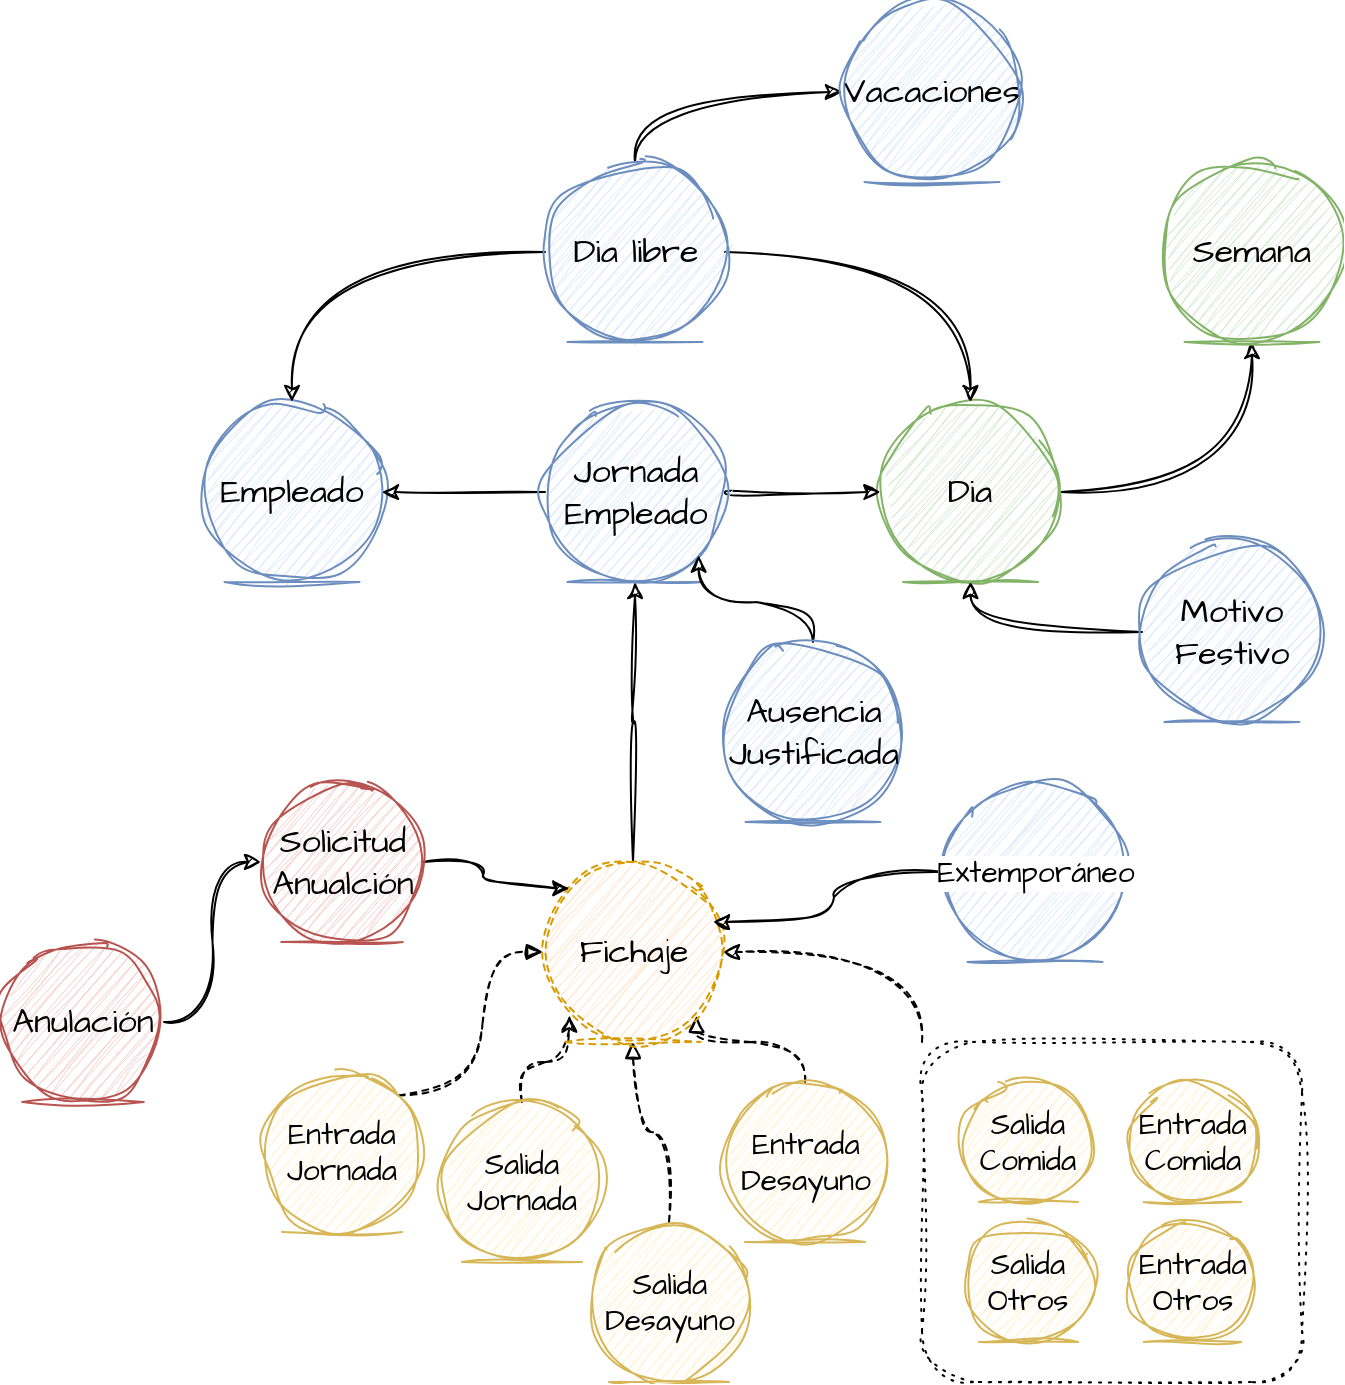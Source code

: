 <mxfile version="21.6.8" type="device" pages="4">
  <diagram name="Modelo" id="42HeADnUIl8FtZrvWOiq">
    <mxGraphModel dx="1109" dy="750" grid="1" gridSize="10" guides="1" tooltips="1" connect="1" arrows="1" fold="1" page="1" pageScale="1" pageWidth="827" pageHeight="1169" math="0" shadow="0">
      <root>
        <mxCell id="0" />
        <mxCell id="1" parent="0" />
        <mxCell id="sVE60yhzcHbqc0wqwfBx-31" style="edgeStyle=orthogonalEdgeStyle;sketch=1;hachureGap=4;jiggle=2;curveFitting=1;orthogonalLoop=1;jettySize=auto;html=1;exitX=0;exitY=0;exitDx=0;exitDy=0;entryX=1;entryY=0.5;entryDx=0;entryDy=0;fontFamily=Architects Daughter;fontSource=https%3A%2F%2Ffonts.googleapis.com%2Fcss%3Ffamily%3DArchitects%2BDaughter;fontSize=16;curved=1;dashed=1;" parent="1" source="sVE60yhzcHbqc0wqwfBx-29" target="sVE60yhzcHbqc0wqwfBx-9" edge="1">
          <mxGeometry relative="1" as="geometry" />
        </mxCell>
        <mxCell id="sVE60yhzcHbqc0wqwfBx-29" value="" style="rounded=1;whiteSpace=wrap;html=1;sketch=1;hachureGap=4;jiggle=2;curveFitting=1;fontFamily=Architects Daughter;fontSource=https%3A%2F%2Ffonts.googleapis.com%2Fcss%3Ffamily%3DArchitects%2BDaughter;fontSize=20;dashed=1;dashPattern=1 4;fillColor=none;" parent="1" vertex="1">
          <mxGeometry x="580" y="530" width="190" height="170" as="geometry" />
        </mxCell>
        <mxCell id="A0rBNLv2OfNDWP9ZxvDe-2" style="edgeStyle=orthogonalEdgeStyle;sketch=1;hachureGap=4;jiggle=2;curveFitting=1;orthogonalLoop=1;jettySize=auto;html=1;exitX=1;exitY=0.5;exitDx=0;exitDy=0;entryX=0.5;entryY=1;entryDx=0;entryDy=0;fontFamily=Architects Daughter;fontSource=https%3A%2F%2Ffonts.googleapis.com%2Fcss%3Ffamily%3DArchitects%2BDaughter;fontSize=16;curved=1;" parent="1" source="sVE60yhzcHbqc0wqwfBx-1" target="A0rBNLv2OfNDWP9ZxvDe-1" edge="1">
          <mxGeometry relative="1" as="geometry" />
        </mxCell>
        <mxCell id="sVE60yhzcHbqc0wqwfBx-1" value="Dia" style="ellipse;shape=umlEntity;whiteSpace=wrap;html=1;sketch=1;hachureGap=4;jiggle=2;curveFitting=1;fontFamily=Architects Daughter;fontSource=https%3A%2F%2Ffonts.googleapis.com%2Fcss%3Ffamily%3DArchitects%2BDaughter;fontSize=17;fillColor=#d5e8d4;strokeColor=#82b366;" parent="1" vertex="1">
          <mxGeometry x="559.25" y="210" width="90" height="90" as="geometry" />
        </mxCell>
        <mxCell id="sVE60yhzcHbqc0wqwfBx-13" style="edgeStyle=orthogonalEdgeStyle;sketch=1;hachureGap=4;jiggle=2;curveFitting=1;orthogonalLoop=1;jettySize=auto;html=1;exitX=1;exitY=0;exitDx=0;exitDy=0;entryX=0;entryY=0.5;entryDx=0;entryDy=0;fontFamily=Architects Daughter;fontSource=https%3A%2F%2Ffonts.googleapis.com%2Fcss%3Ffamily%3DArchitects%2BDaughter;fontSize=16;endArrow=block;endFill=0;dashed=1;curved=1;" parent="1" source="sVE60yhzcHbqc0wqwfBx-3" target="sVE60yhzcHbqc0wqwfBx-9" edge="1">
          <mxGeometry relative="1" as="geometry" />
        </mxCell>
        <mxCell id="sVE60yhzcHbqc0wqwfBx-3" value="Entrada&lt;br&gt;Jornada" style="ellipse;shape=umlEntity;whiteSpace=wrap;html=1;sketch=1;hachureGap=4;jiggle=2;curveFitting=1;fontFamily=Architects Daughter;fontSource=https%3A%2F%2Ffonts.googleapis.com%2Fcss%3Ffamily%3DArchitects%2BDaughter;fontSize=15;fillColor=#fff2cc;strokeColor=#d6b656;" parent="1" vertex="1">
          <mxGeometry x="250" y="545" width="80" height="80" as="geometry" />
        </mxCell>
        <mxCell id="uViFF1jE_D42I7rX4Cla-7" style="edgeStyle=orthogonalEdgeStyle;sketch=1;hachureGap=4;jiggle=2;curveFitting=1;orthogonalLoop=1;jettySize=auto;html=1;exitX=0.5;exitY=0;exitDx=0;exitDy=0;entryX=0;entryY=1;entryDx=0;entryDy=0;fontFamily=Architects Daughter;fontSource=https%3A%2F%2Ffonts.googleapis.com%2Fcss%3Ffamily%3DArchitects%2BDaughter;fontSize=16;curved=1;dashed=1;" parent="1" source="sVE60yhzcHbqc0wqwfBx-4" target="sVE60yhzcHbqc0wqwfBx-9" edge="1">
          <mxGeometry relative="1" as="geometry" />
        </mxCell>
        <mxCell id="sVE60yhzcHbqc0wqwfBx-4" value="Salida&lt;br&gt;Jornada" style="ellipse;shape=umlEntity;whiteSpace=wrap;html=1;sketch=1;hachureGap=4;jiggle=2;curveFitting=1;fontFamily=Architects Daughter;fontSource=https%3A%2F%2Ffonts.googleapis.com%2Fcss%3Ffamily%3DArchitects%2BDaughter;fontSize=15;fillColor=#fff2cc;strokeColor=#d6b656;" parent="1" vertex="1">
          <mxGeometry x="340" y="560" width="80" height="80" as="geometry" />
        </mxCell>
        <mxCell id="sVE60yhzcHbqc0wqwfBx-15" style="edgeStyle=orthogonalEdgeStyle;sketch=1;hachureGap=4;jiggle=2;curveFitting=1;orthogonalLoop=1;jettySize=auto;html=1;exitX=0.5;exitY=0;exitDx=0;exitDy=0;entryX=0.5;entryY=1;entryDx=0;entryDy=0;fontFamily=Architects Daughter;fontSource=https%3A%2F%2Ffonts.googleapis.com%2Fcss%3Ffamily%3DArchitects%2BDaughter;fontSize=16;curved=1;endArrow=block;endFill=0;dashed=1;" parent="1" source="sVE60yhzcHbqc0wqwfBx-5" target="sVE60yhzcHbqc0wqwfBx-9" edge="1">
          <mxGeometry relative="1" as="geometry" />
        </mxCell>
        <mxCell id="sVE60yhzcHbqc0wqwfBx-5" value="Salida&lt;br style=&quot;font-size: 15px;&quot;&gt;Desayuno" style="ellipse;shape=umlEntity;whiteSpace=wrap;html=1;sketch=1;hachureGap=4;jiggle=2;curveFitting=1;fontFamily=Architects Daughter;fontSource=https%3A%2F%2Ffonts.googleapis.com%2Fcss%3Ffamily%3DArchitects%2BDaughter;fontSize=15;fillColor=#fff2cc;strokeColor=#d6b656;" parent="1" vertex="1">
          <mxGeometry x="413.5" y="620" width="80" height="80" as="geometry" />
        </mxCell>
        <mxCell id="sVE60yhzcHbqc0wqwfBx-16" style="edgeStyle=orthogonalEdgeStyle;sketch=1;hachureGap=4;jiggle=2;curveFitting=1;orthogonalLoop=1;jettySize=auto;html=1;exitX=0.5;exitY=0;exitDx=0;exitDy=0;entryX=1;entryY=1;entryDx=0;entryDy=0;fontFamily=Architects Daughter;fontSource=https%3A%2F%2Ffonts.googleapis.com%2Fcss%3Ffamily%3DArchitects%2BDaughter;fontSize=16;curved=1;endArrow=block;endFill=0;dashed=1;" parent="1" source="sVE60yhzcHbqc0wqwfBx-6" target="sVE60yhzcHbqc0wqwfBx-9" edge="1">
          <mxGeometry relative="1" as="geometry" />
        </mxCell>
        <mxCell id="sVE60yhzcHbqc0wqwfBx-6" value="Entrada&lt;br style=&quot;font-size: 15px;&quot;&gt;Desayuno" style="ellipse;shape=umlEntity;whiteSpace=wrap;html=1;sketch=1;hachureGap=4;jiggle=2;curveFitting=1;fontFamily=Architects Daughter;fontSource=https%3A%2F%2Ffonts.googleapis.com%2Fcss%3Ffamily%3DArchitects%2BDaughter;fontSize=15;fillColor=#fff2cc;strokeColor=#d6b656;" parent="1" vertex="1">
          <mxGeometry x="481.5" y="550" width="80" height="80" as="geometry" />
        </mxCell>
        <mxCell id="sVE60yhzcHbqc0wqwfBx-17" style="edgeStyle=orthogonalEdgeStyle;sketch=1;hachureGap=4;jiggle=2;curveFitting=1;orthogonalLoop=1;jettySize=auto;html=1;exitX=0.5;exitY=0;exitDx=0;exitDy=0;fontFamily=Architects Daughter;fontSource=https%3A%2F%2Ffonts.googleapis.com%2Fcss%3Ffamily%3DArchitects%2BDaughter;fontSize=16;entryX=0.5;entryY=1;entryDx=0;entryDy=0;curved=1;" parent="1" source="sVE60yhzcHbqc0wqwfBx-9" target="-P9y-Exvd48NO7QJmfUi-1" edge="1">
          <mxGeometry relative="1" as="geometry" />
        </mxCell>
        <mxCell id="sVE60yhzcHbqc0wqwfBx-9" value="Fichaje" style="ellipse;shape=umlEntity;whiteSpace=wrap;html=1;sketch=1;hachureGap=4;jiggle=2;curveFitting=1;fontFamily=Architects Daughter;fontSource=https%3A%2F%2Ffonts.googleapis.com%2Fcss%3Ffamily%3DArchitects%2BDaughter;fontSize=17;fillColor=#ffe6cc;strokeColor=#d79b00;dashed=1;" parent="1" vertex="1">
          <mxGeometry x="390.5" y="440" width="90" height="90" as="geometry" />
        </mxCell>
        <mxCell id="sVE60yhzcHbqc0wqwfBx-24" value="Salida&lt;br style=&quot;font-size: 15px;&quot;&gt;Comida" style="ellipse;shape=umlEntity;whiteSpace=wrap;html=1;sketch=1;hachureGap=4;jiggle=2;curveFitting=1;fontFamily=Architects Daughter;fontSource=https%3A%2F%2Ffonts.googleapis.com%2Fcss%3Ffamily%3DArchitects%2BDaughter;fontSize=15;fillColor=#fff2cc;strokeColor=#d6b656;" parent="1" vertex="1">
          <mxGeometry x="600.25" y="550" width="66" height="60" as="geometry" />
        </mxCell>
        <mxCell id="sVE60yhzcHbqc0wqwfBx-25" value="Entrada&lt;br style=&quot;font-size: 15px;&quot;&gt;Comida" style="ellipse;shape=umlEntity;whiteSpace=wrap;html=1;sketch=1;hachureGap=4;jiggle=2;curveFitting=1;fontFamily=Architects Daughter;fontSource=https%3A%2F%2Ffonts.googleapis.com%2Fcss%3Ffamily%3DArchitects%2BDaughter;fontSize=15;fillColor=#fff2cc;strokeColor=#d6b656;" parent="1" vertex="1">
          <mxGeometry x="682.75" y="550" width="65" height="60" as="geometry" />
        </mxCell>
        <mxCell id="sVE60yhzcHbqc0wqwfBx-26" value="Salida&lt;br style=&quot;font-size: 15px;&quot;&gt;Otros" style="ellipse;shape=umlEntity;whiteSpace=wrap;html=1;sketch=1;hachureGap=4;jiggle=2;curveFitting=1;fontFamily=Architects Daughter;fontSource=https%3A%2F%2Ffonts.googleapis.com%2Fcss%3Ffamily%3DArchitects%2BDaughter;fontSize=15;fillColor=#fff2cc;strokeColor=#d6b656;" parent="1" vertex="1">
          <mxGeometry x="600.25" y="620" width="66" height="60" as="geometry" />
        </mxCell>
        <mxCell id="sVE60yhzcHbqc0wqwfBx-27" value="Entrada&lt;br style=&quot;font-size: 15px;&quot;&gt;Otros" style="ellipse;shape=umlEntity;whiteSpace=wrap;html=1;sketch=1;hachureGap=4;jiggle=2;curveFitting=1;fontFamily=Architects Daughter;fontSource=https%3A%2F%2Ffonts.googleapis.com%2Fcss%3Ffamily%3DArchitects%2BDaughter;fontSize=15;fillColor=#fff2cc;strokeColor=#d6b656;" parent="1" vertex="1">
          <mxGeometry x="682.75" y="620" width="65" height="60" as="geometry" />
        </mxCell>
        <mxCell id="CiCAS7E6MoOUHTjZuo46-2" style="edgeStyle=orthogonalEdgeStyle;sketch=1;hachureGap=4;jiggle=2;curveFitting=1;orthogonalLoop=1;jettySize=auto;html=1;exitX=1;exitY=0.5;exitDx=0;exitDy=0;entryX=0;entryY=0;entryDx=0;entryDy=0;fontFamily=Architects Daughter;fontSource=https%3A%2F%2Ffonts.googleapis.com%2Fcss%3Ffamily%3DArchitects%2BDaughter;fontSize=16;curved=1;" parent="1" source="CiCAS7E6MoOUHTjZuo46-1" target="sVE60yhzcHbqc0wqwfBx-9" edge="1">
          <mxGeometry relative="1" as="geometry" />
        </mxCell>
        <mxCell id="CiCAS7E6MoOUHTjZuo46-1" value="Solicitud&lt;br&gt;Anualción" style="ellipse;shape=umlEntity;whiteSpace=wrap;html=1;sketch=1;hachureGap=4;jiggle=2;curveFitting=1;fontFamily=Architects Daughter;fontSource=https%3A%2F%2Ffonts.googleapis.com%2Fcss%3Ffamily%3DArchitects%2BDaughter;fontSize=17;fillColor=#f8cecc;strokeColor=#b85450;" parent="1" vertex="1">
          <mxGeometry x="249.5" y="400" width="81" height="80" as="geometry" />
        </mxCell>
        <mxCell id="CiCAS7E6MoOUHTjZuo46-4" style="edgeStyle=orthogonalEdgeStyle;sketch=1;hachureGap=4;jiggle=2;curveFitting=1;orthogonalLoop=1;jettySize=auto;html=1;exitX=0;exitY=0.5;exitDx=0;exitDy=0;entryX=0.944;entryY=0.333;entryDx=0;entryDy=0;entryPerimeter=0;fontFamily=Architects Daughter;fontSource=https%3A%2F%2Ffonts.googleapis.com%2Fcss%3Ffamily%3DArchitects%2BDaughter;fontSize=16;curved=1;" parent="1" source="CiCAS7E6MoOUHTjZuo46-3" target="sVE60yhzcHbqc0wqwfBx-9" edge="1">
          <mxGeometry relative="1" as="geometry" />
        </mxCell>
        <mxCell id="CiCAS7E6MoOUHTjZuo46-3" value="Extemporáneo" style="ellipse;shape=umlEntity;whiteSpace=wrap;html=1;sketch=1;hachureGap=4;jiggle=2;curveFitting=1;fontFamily=Architects Daughter;fontSource=https%3A%2F%2Ffonts.googleapis.com%2Fcss%3Ffamily%3DArchitects%2BDaughter;fontSize=15;fillColor=#dae8fc;strokeColor=#6c8ebf;labelBackgroundColor=default;" parent="1" vertex="1">
          <mxGeometry x="591.5" y="400" width="90" height="90" as="geometry" />
        </mxCell>
        <mxCell id="CiCAS7E6MoOUHTjZuo46-6" value="Empleado" style="ellipse;shape=umlEntity;whiteSpace=wrap;html=1;sketch=1;hachureGap=4;jiggle=2;curveFitting=1;fontFamily=Architects Daughter;fontSource=https%3A%2F%2Ffonts.googleapis.com%2Fcss%3Ffamily%3DArchitects%2BDaughter;fontSize=17;fillColor=#dae8fc;strokeColor=#6c8ebf;" parent="1" vertex="1">
          <mxGeometry x="220" y="210" width="90" height="90" as="geometry" />
        </mxCell>
        <mxCell id="-P9y-Exvd48NO7QJmfUi-4" style="edgeStyle=orthogonalEdgeStyle;sketch=1;hachureGap=4;jiggle=2;curveFitting=1;orthogonalLoop=1;jettySize=auto;html=1;exitX=1;exitY=0.5;exitDx=0;exitDy=0;entryX=0;entryY=0.5;entryDx=0;entryDy=0;fontFamily=Architects Daughter;fontSource=https%3A%2F%2Ffonts.googleapis.com%2Fcss%3Ffamily%3DArchitects%2BDaughter;fontSize=16;curved=1;" parent="1" source="-P9y-Exvd48NO7QJmfUi-1" target="sVE60yhzcHbqc0wqwfBx-1" edge="1">
          <mxGeometry relative="1" as="geometry" />
        </mxCell>
        <mxCell id="9KEaJ7ou7Ks6CkKY2e-W-1" style="edgeStyle=orthogonalEdgeStyle;rounded=0;sketch=1;hachureGap=4;jiggle=2;curveFitting=1;orthogonalLoop=1;jettySize=auto;html=1;exitX=0;exitY=0.5;exitDx=0;exitDy=0;fontFamily=Architects Daughter;fontSource=https%3A%2F%2Ffonts.googleapis.com%2Fcss%3Ffamily%3DArchitects%2BDaughter;fontSize=16;" parent="1" source="-P9y-Exvd48NO7QJmfUi-1" target="CiCAS7E6MoOUHTjZuo46-6" edge="1">
          <mxGeometry relative="1" as="geometry" />
        </mxCell>
        <mxCell id="-P9y-Exvd48NO7QJmfUi-1" value="Jornada&lt;br&gt;Empleado" style="ellipse;shape=umlEntity;whiteSpace=wrap;html=1;sketch=1;hachureGap=4;jiggle=2;curveFitting=1;fontFamily=Architects Daughter;fontSource=https%3A%2F%2Ffonts.googleapis.com%2Fcss%3Ffamily%3DArchitects%2BDaughter;fontSize=17;fillColor=#dae8fc;strokeColor=#6c8ebf;" parent="1" vertex="1">
          <mxGeometry x="391.5" y="210" width="90" height="90" as="geometry" />
        </mxCell>
        <mxCell id="uViFF1jE_D42I7rX4Cla-3" style="edgeStyle=orthogonalEdgeStyle;sketch=1;hachureGap=4;jiggle=2;curveFitting=1;orthogonalLoop=1;jettySize=auto;html=1;exitX=0;exitY=0.5;exitDx=0;exitDy=0;entryX=0.5;entryY=0;entryDx=0;entryDy=0;fontFamily=Architects Daughter;fontSource=https%3A%2F%2Ffonts.googleapis.com%2Fcss%3Ffamily%3DArchitects%2BDaughter;fontSize=16;curved=1;" parent="1" source="uViFF1jE_D42I7rX4Cla-2" target="CiCAS7E6MoOUHTjZuo46-6" edge="1">
          <mxGeometry relative="1" as="geometry" />
        </mxCell>
        <mxCell id="uViFF1jE_D42I7rX4Cla-4" style="edgeStyle=orthogonalEdgeStyle;sketch=1;hachureGap=4;jiggle=2;curveFitting=1;orthogonalLoop=1;jettySize=auto;html=1;exitX=1;exitY=0.5;exitDx=0;exitDy=0;entryX=0.5;entryY=0;entryDx=0;entryDy=0;fontFamily=Architects Daughter;fontSource=https%3A%2F%2Ffonts.googleapis.com%2Fcss%3Ffamily%3DArchitects%2BDaughter;fontSize=16;curved=1;" parent="1" source="uViFF1jE_D42I7rX4Cla-2" target="sVE60yhzcHbqc0wqwfBx-1" edge="1">
          <mxGeometry relative="1" as="geometry" />
        </mxCell>
        <mxCell id="klDoOdj-3ys1vgV8uSET-7" style="edgeStyle=orthogonalEdgeStyle;sketch=1;hachureGap=4;jiggle=2;curveFitting=1;orthogonalLoop=1;jettySize=auto;html=1;exitX=0.5;exitY=0;exitDx=0;exitDy=0;entryX=0;entryY=0.5;entryDx=0;entryDy=0;fontFamily=Architects Daughter;fontSource=https%3A%2F%2Ffonts.googleapis.com%2Fcss%3Ffamily%3DArchitects%2BDaughter;fontSize=16;curved=1;" parent="1" source="uViFF1jE_D42I7rX4Cla-2" target="klDoOdj-3ys1vgV8uSET-4" edge="1">
          <mxGeometry relative="1" as="geometry" />
        </mxCell>
        <mxCell id="uViFF1jE_D42I7rX4Cla-2" value="Dia libre" style="ellipse;shape=umlEntity;whiteSpace=wrap;html=1;sketch=1;hachureGap=4;jiggle=2;curveFitting=1;fontFamily=Architects Daughter;fontSource=https%3A%2F%2Ffonts.googleapis.com%2Fcss%3Ffamily%3DArchitects%2BDaughter;fontSize=17;fillColor=#dae8fc;strokeColor=#6c8ebf;" parent="1" vertex="1">
          <mxGeometry x="391.5" y="90" width="90" height="90" as="geometry" />
        </mxCell>
        <mxCell id="uViFF1jE_D42I7rX4Cla-6" style="edgeStyle=orthogonalEdgeStyle;sketch=1;hachureGap=4;jiggle=2;curveFitting=1;orthogonalLoop=1;jettySize=auto;html=1;exitX=1;exitY=0.5;exitDx=0;exitDy=0;entryX=0;entryY=0.5;entryDx=0;entryDy=0;fontFamily=Architects Daughter;fontSource=https%3A%2F%2Ffonts.googleapis.com%2Fcss%3Ffamily%3DArchitects%2BDaughter;fontSize=16;curved=1;" parent="1" source="uViFF1jE_D42I7rX4Cla-5" target="CiCAS7E6MoOUHTjZuo46-1" edge="1">
          <mxGeometry relative="1" as="geometry" />
        </mxCell>
        <mxCell id="uViFF1jE_D42I7rX4Cla-5" value="Anulación" style="ellipse;shape=umlEntity;whiteSpace=wrap;html=1;sketch=1;hachureGap=4;jiggle=2;curveFitting=1;fontFamily=Architects Daughter;fontSource=https%3A%2F%2Ffonts.googleapis.com%2Fcss%3Ffamily%3DArchitects%2BDaughter;fontSize=17;fillColor=#f8cecc;strokeColor=#b85450;" parent="1" vertex="1">
          <mxGeometry x="120" y="480" width="81" height="80" as="geometry" />
        </mxCell>
        <mxCell id="klDoOdj-3ys1vgV8uSET-4" value="Vacaciones" style="ellipse;shape=umlEntity;whiteSpace=wrap;html=1;sketch=1;hachureGap=4;jiggle=2;curveFitting=1;fontFamily=Architects Daughter;fontSource=https%3A%2F%2Ffonts.googleapis.com%2Fcss%3Ffamily%3DArchitects%2BDaughter;fontSize=17;fillColor=#dae8fc;strokeColor=#6c8ebf;" parent="1" vertex="1">
          <mxGeometry x="540" y="10" width="90" height="90" as="geometry" />
        </mxCell>
        <mxCell id="A0rBNLv2OfNDWP9ZxvDe-1" value="Semana" style="ellipse;shape=umlEntity;whiteSpace=wrap;html=1;sketch=1;hachureGap=4;jiggle=2;curveFitting=1;fontFamily=Architects Daughter;fontSource=https%3A%2F%2Ffonts.googleapis.com%2Fcss%3Ffamily%3DArchitects%2BDaughter;fontSize=17;fillColor=#d5e8d4;strokeColor=#82b366;" parent="1" vertex="1">
          <mxGeometry x="700" y="90" width="90" height="90" as="geometry" />
        </mxCell>
        <mxCell id="1-bpLiKmp7cpGXlxqpzO-4" style="edgeStyle=orthogonalEdgeStyle;sketch=1;hachureGap=4;jiggle=2;curveFitting=1;orthogonalLoop=1;jettySize=auto;html=1;exitX=0.5;exitY=0;exitDx=0;exitDy=0;entryX=1;entryY=1;entryDx=0;entryDy=0;fontFamily=Architects Daughter;fontSource=https%3A%2F%2Ffonts.googleapis.com%2Fcss%3Ffamily%3DArchitects%2BDaughter;fontSize=16;curved=1;" parent="1" source="1-bpLiKmp7cpGXlxqpzO-1" target="-P9y-Exvd48NO7QJmfUi-1" edge="1">
          <mxGeometry relative="1" as="geometry" />
        </mxCell>
        <mxCell id="1-bpLiKmp7cpGXlxqpzO-1" value="Ausencia&lt;br&gt;Justificada" style="ellipse;shape=umlEntity;whiteSpace=wrap;html=1;sketch=1;hachureGap=4;jiggle=2;curveFitting=1;fontFamily=Architects Daughter;fontSource=https%3A%2F%2Ffonts.googleapis.com%2Fcss%3Ffamily%3DArchitects%2BDaughter;fontSize=17;fillColor=#dae8fc;strokeColor=#6c8ebf;" parent="1" vertex="1">
          <mxGeometry x="480.5" y="330" width="90" height="90" as="geometry" />
        </mxCell>
        <mxCell id="vOHUF0AnTz5Pqv7x2HtX-2" style="edgeStyle=orthogonalEdgeStyle;sketch=1;hachureGap=4;jiggle=2;curveFitting=1;orthogonalLoop=1;jettySize=auto;html=1;exitX=0;exitY=0.5;exitDx=0;exitDy=0;entryX=0.5;entryY=1;entryDx=0;entryDy=0;fontFamily=Architects Daughter;fontSource=https%3A%2F%2Ffonts.googleapis.com%2Fcss%3Ffamily%3DArchitects%2BDaughter;fontSize=16;curved=1;" parent="1" source="vOHUF0AnTz5Pqv7x2HtX-1" target="sVE60yhzcHbqc0wqwfBx-1" edge="1">
          <mxGeometry relative="1" as="geometry" />
        </mxCell>
        <mxCell id="vOHUF0AnTz5Pqv7x2HtX-1" value="Motivo&lt;br&gt;Festivo" style="ellipse;shape=umlEntity;whiteSpace=wrap;html=1;sketch=1;hachureGap=4;jiggle=2;curveFitting=1;fontFamily=Architects Daughter;fontSource=https%3A%2F%2Ffonts.googleapis.com%2Fcss%3Ffamily%3DArchitects%2BDaughter;fontSize=17;fillColor=#dae8fc;strokeColor=#6c8ebf;" parent="1" vertex="1">
          <mxGeometry x="690" y="280" width="90" height="90" as="geometry" />
        </mxCell>
      </root>
    </mxGraphModel>
  </diagram>
  <diagram name="Máquina estados" id="sUDqjE7OvZthr_FqjHuX">
    <mxGraphModel dx="1109" dy="750" grid="1" gridSize="10" guides="1" tooltips="1" connect="1" arrows="1" fold="1" page="1" pageScale="1" pageWidth="827" pageHeight="1169" math="0" shadow="0">
      <root>
        <mxCell id="GKWoJtcYKxlMZP49cVAM-0" />
        <mxCell id="GKWoJtcYKxlMZP49cVAM-1" parent="GKWoJtcYKxlMZP49cVAM-0" />
        <mxCell id="GKWoJtcYKxlMZP49cVAM-2" style="edgeStyle=orthogonalEdgeStyle;sketch=1;hachureGap=4;jiggle=2;curveFitting=1;orthogonalLoop=1;jettySize=auto;html=1;exitX=1;exitY=0.5;exitDx=0;exitDy=0;entryX=0;entryY=0;entryDx=0;entryDy=0;fontFamily=Architects Daughter;fontSource=https%3A%2F%2Ffonts.googleapis.com%2Fcss%3Ffamily%3DArchitects%2BDaughter;fontSize=16;curved=1;" parent="GKWoJtcYKxlMZP49cVAM-1" source="GKWoJtcYKxlMZP49cVAM-4" target="GKWoJtcYKxlMZP49cVAM-20" edge="1">
          <mxGeometry relative="1" as="geometry" />
        </mxCell>
        <mxCell id="GKWoJtcYKxlMZP49cVAM-3" value="Entrada&lt;br style=&quot;font-size: 13px;&quot;&gt;Jornada" style="edgeLabel;html=1;align=center;verticalAlign=middle;resizable=0;points=[];fontSize=13;fontFamily=Architects Daughter;" parent="GKWoJtcYKxlMZP49cVAM-2" vertex="1" connectable="0">
          <mxGeometry x="-0.139" y="5" relative="1" as="geometry">
            <mxPoint y="14" as="offset" />
          </mxGeometry>
        </mxCell>
        <mxCell id="GKWoJtcYKxlMZP49cVAM-4" value="Esperando&lt;br style=&quot;font-size: 15px;&quot;&gt;Entrada&lt;br&gt;Jornada" style="ellipse;whiteSpace=wrap;html=1;aspect=fixed;sketch=1;hachureGap=4;jiggle=2;curveFitting=1;fontFamily=Architects Daughter;fontSource=https%3A%2F%2Ffonts.googleapis.com%2Fcss%3Ffamily%3DArchitects%2BDaughter;fontSize=15;fillColor=#dae8fc;strokeColor=#6c8ebf;" parent="GKWoJtcYKxlMZP49cVAM-1" vertex="1">
          <mxGeometry x="90" y="260" width="90" height="90" as="geometry" />
        </mxCell>
        <mxCell id="GKWoJtcYKxlMZP49cVAM-5" value="" style="shape=flexArrow;endArrow=classic;html=1;rounded=0;sketch=1;hachureGap=4;jiggle=2;curveFitting=1;fontFamily=Architects Daughter;fontSource=https%3A%2F%2Ffonts.googleapis.com%2Fcss%3Ffamily%3DArchitects%2BDaughter;fontSize=16;" parent="GKWoJtcYKxlMZP49cVAM-1" edge="1">
          <mxGeometry width="50" height="50" relative="1" as="geometry">
            <mxPoint x="40" y="304.5" as="sourcePoint" />
            <mxPoint x="90" y="304.5" as="targetPoint" />
          </mxGeometry>
        </mxCell>
        <mxCell id="J7rMvyWfjZ9a0GExXTbm-2" style="edgeStyle=orthogonalEdgeStyle;rounded=0;sketch=1;hachureGap=4;jiggle=2;curveFitting=1;orthogonalLoop=1;jettySize=auto;html=1;exitX=1;exitY=0.5;exitDx=0;exitDy=0;fontFamily=Architects Daughter;fontSource=https%3A%2F%2Ffonts.googleapis.com%2Fcss%3Ffamily%3DArchitects%2BDaughter;fontSize=16;" parent="GKWoJtcYKxlMZP49cVAM-1" source="GKWoJtcYKxlMZP49cVAM-8" target="J7rMvyWfjZ9a0GExXTbm-0" edge="1">
          <mxGeometry relative="1" as="geometry" />
        </mxCell>
        <mxCell id="J7rMvyWfjZ9a0GExXTbm-3" value="Entrada&lt;br style=&quot;font-size: 15px;&quot;&gt;Desayuno" style="edgeLabel;html=1;align=center;verticalAlign=middle;resizable=0;points=[];fontSize=15;fontFamily=Architects Daughter;" parent="J7rMvyWfjZ9a0GExXTbm-2" vertex="1" connectable="0">
          <mxGeometry x="-0.11" y="-3" relative="1" as="geometry">
            <mxPoint as="offset" />
          </mxGeometry>
        </mxCell>
        <mxCell id="GKWoJtcYKxlMZP49cVAM-8" value="Esperando&lt;br&gt;Entrada&lt;br&gt;Desayuno" style="ellipse;whiteSpace=wrap;html=1;aspect=fixed;sketch=1;hachureGap=4;jiggle=2;curveFitting=1;fontFamily=Architects Daughter;fontSource=https%3A%2F%2Ffonts.googleapis.com%2Fcss%3Ffamily%3DArchitects%2BDaughter;fontSize=15;fillColor=#dae8fc;strokeColor=#6c8ebf;" parent="GKWoJtcYKxlMZP49cVAM-1" vertex="1">
          <mxGeometry x="324" y="140" width="90" height="90" as="geometry" />
        </mxCell>
        <mxCell id="GKWoJtcYKxlMZP49cVAM-12" style="edgeStyle=orthogonalEdgeStyle;rounded=0;sketch=1;hachureGap=4;jiggle=2;curveFitting=1;orthogonalLoop=1;jettySize=auto;html=1;exitX=1;exitY=0.5;exitDx=0;exitDy=0;entryX=0;entryY=0.5;entryDx=0;entryDy=0;fontFamily=Architects Daughter;fontSource=https%3A%2F%2Ffonts.googleapis.com%2Fcss%3Ffamily%3DArchitects%2BDaughter;fontSize=16;" parent="GKWoJtcYKxlMZP49cVAM-1" source="GKWoJtcYKxlMZP49cVAM-20" edge="1">
          <mxGeometry relative="1" as="geometry">
            <mxPoint x="550" y="395" as="targetPoint" />
          </mxGeometry>
        </mxCell>
        <mxCell id="J7rMvyWfjZ9a0GExXTbm-19" value="Salida&lt;br style=&quot;font-size: 15px;&quot;&gt;Jornada" style="edgeLabel;html=1;align=center;verticalAlign=middle;resizable=0;points=[];fontSize=15;fontFamily=Architects Daughter;" parent="GKWoJtcYKxlMZP49cVAM-12" vertex="1" connectable="0">
          <mxGeometry x="-0.443" y="-1" relative="1" as="geometry">
            <mxPoint x="38" y="-1" as="offset" />
          </mxGeometry>
        </mxCell>
        <mxCell id="GKWoJtcYKxlMZP49cVAM-14" style="edgeStyle=orthogonalEdgeStyle;rounded=0;sketch=1;hachureGap=4;jiggle=2;curveFitting=1;orthogonalLoop=1;jettySize=auto;html=1;exitX=0.5;exitY=0;exitDx=0;exitDy=0;entryX=0.5;entryY=1;entryDx=0;entryDy=0;fontFamily=Architects Daughter;fontSource=https%3A%2F%2Ffonts.googleapis.com%2Fcss%3Ffamily%3DArchitects%2BDaughter;fontSize=16;" parent="GKWoJtcYKxlMZP49cVAM-1" source="GKWoJtcYKxlMZP49cVAM-20" target="GKWoJtcYKxlMZP49cVAM-8" edge="1">
          <mxGeometry relative="1" as="geometry" />
        </mxCell>
        <mxCell id="GKWoJtcYKxlMZP49cVAM-15" value="Salida&lt;br style=&quot;font-size: 13px;&quot;&gt;Desayuno" style="edgeLabel;html=1;align=center;verticalAlign=middle;resizable=0;points=[];fontSize=13;fontFamily=Architects Daughter;" parent="GKWoJtcYKxlMZP49cVAM-14" vertex="1" connectable="0">
          <mxGeometry x="0.15" y="-3" relative="1" as="geometry">
            <mxPoint as="offset" />
          </mxGeometry>
        </mxCell>
        <mxCell id="J7rMvyWfjZ9a0GExXTbm-17" style="edgeStyle=orthogonalEdgeStyle;sketch=1;hachureGap=4;jiggle=2;curveFitting=1;orthogonalLoop=1;jettySize=auto;html=1;exitX=0.5;exitY=1;exitDx=0;exitDy=0;entryX=0.5;entryY=1;entryDx=0;entryDy=0;fontFamily=Architects Daughter;fontSource=https%3A%2F%2Ffonts.googleapis.com%2Fcss%3Ffamily%3DArchitects%2BDaughter;fontSize=16;curved=1;" parent="GKWoJtcYKxlMZP49cVAM-1" source="GKWoJtcYKxlMZP49cVAM-20" target="J7rMvyWfjZ9a0GExXTbm-7" edge="1">
          <mxGeometry relative="1" as="geometry">
            <Array as="points">
              <mxPoint x="369" y="690" />
              <mxPoint x="835" y="690" />
            </Array>
          </mxGeometry>
        </mxCell>
        <mxCell id="J7rMvyWfjZ9a0GExXTbm-18" value="Salida&lt;br style=&quot;font-size: 15px;&quot;&gt;Comida" style="edgeLabel;html=1;align=center;verticalAlign=middle;resizable=0;points=[];fontSize=15;fontFamily=Architects Daughter;" parent="J7rMvyWfjZ9a0GExXTbm-17" vertex="1" connectable="0">
          <mxGeometry x="0.227" y="2" relative="1" as="geometry">
            <mxPoint as="offset" />
          </mxGeometry>
        </mxCell>
        <mxCell id="0hitF0rhxLE9BG8CK36h-3" style="edgeStyle=orthogonalEdgeStyle;sketch=1;hachureGap=4;jiggle=2;curveFitting=1;orthogonalLoop=1;jettySize=auto;html=1;exitX=0;exitY=1;exitDx=0;exitDy=0;entryX=1;entryY=0.5;entryDx=0;entryDy=0;fontFamily=Architects Daughter;fontSource=https%3A%2F%2Ffonts.googleapis.com%2Fcss%3Ffamily%3DArchitects%2BDaughter;fontSize=16;curved=1;" parent="GKWoJtcYKxlMZP49cVAM-1" source="GKWoJtcYKxlMZP49cVAM-20" target="0hitF0rhxLE9BG8CK36h-1" edge="1">
          <mxGeometry relative="1" as="geometry" />
        </mxCell>
        <mxCell id="0hitF0rhxLE9BG8CK36h-4" value="Salida&lt;br style=&quot;font-size: 15px;&quot;&gt;Otros" style="edgeLabel;html=1;align=center;verticalAlign=middle;resizable=0;points=[];fontSize=15;fontFamily=Architects Daughter;" parent="0hitF0rhxLE9BG8CK36h-3" vertex="1" connectable="0">
          <mxGeometry x="-0.056" y="1" relative="1" as="geometry">
            <mxPoint as="offset" />
          </mxGeometry>
        </mxCell>
        <mxCell id="GKWoJtcYKxlMZP49cVAM-20" value="Esperando&lt;br&gt;Salida" style="ellipse;whiteSpace=wrap;html=1;aspect=fixed;sketch=1;hachureGap=4;jiggle=2;curveFitting=1;fontFamily=Architects Daughter;fontSource=https%3A%2F%2Ffonts.googleapis.com%2Fcss%3Ffamily%3DArchitects%2BDaughter;fontSize=15;fillColor=#dae8fc;strokeColor=#6c8ebf;" parent="GKWoJtcYKxlMZP49cVAM-1" vertex="1">
          <mxGeometry x="324" y="350" width="90" height="90" as="geometry" />
        </mxCell>
        <mxCell id="J7rMvyWfjZ9a0GExXTbm-5" style="edgeStyle=orthogonalEdgeStyle;rounded=0;sketch=1;hachureGap=4;jiggle=2;curveFitting=1;orthogonalLoop=1;jettySize=auto;html=1;exitX=0.5;exitY=1;exitDx=0;exitDy=0;fontFamily=Architects Daughter;fontSource=https%3A%2F%2Ffonts.googleapis.com%2Fcss%3Ffamily%3DArchitects%2BDaughter;fontSize=16;" parent="GKWoJtcYKxlMZP49cVAM-1" source="J7rMvyWfjZ9a0GExXTbm-0" target="J7rMvyWfjZ9a0GExXTbm-4" edge="1">
          <mxGeometry relative="1" as="geometry" />
        </mxCell>
        <mxCell id="J7rMvyWfjZ9a0GExXTbm-6" value="Salida&lt;br style=&quot;font-size: 15px;&quot;&gt;Jornada" style="edgeLabel;html=1;align=center;verticalAlign=middle;resizable=0;points=[];fontSize=15;fontFamily=Architects Daughter;" parent="J7rMvyWfjZ9a0GExXTbm-5" vertex="1" connectable="0">
          <mxGeometry x="-0.117" y="2" relative="1" as="geometry">
            <mxPoint as="offset" />
          </mxGeometry>
        </mxCell>
        <mxCell id="J7rMvyWfjZ9a0GExXTbm-8" style="edgeStyle=orthogonalEdgeStyle;sketch=1;hachureGap=4;jiggle=2;curveFitting=1;orthogonalLoop=1;jettySize=auto;html=1;exitX=1;exitY=0.5;exitDx=0;exitDy=0;fontFamily=Architects Daughter;fontSource=https%3A%2F%2Ffonts.googleapis.com%2Fcss%3Ffamily%3DArchitects%2BDaughter;fontSize=16;curved=1;" parent="GKWoJtcYKxlMZP49cVAM-1" source="J7rMvyWfjZ9a0GExXTbm-0" target="J7rMvyWfjZ9a0GExXTbm-7" edge="1">
          <mxGeometry relative="1" as="geometry" />
        </mxCell>
        <mxCell id="J7rMvyWfjZ9a0GExXTbm-9" value="Salida&lt;br style=&quot;font-size: 15px;&quot;&gt;Comida" style="edgeLabel;html=1;align=center;verticalAlign=middle;resizable=0;points=[];fontSize=15;fontFamily=Architects Daughter;" parent="J7rMvyWfjZ9a0GExXTbm-8" vertex="1" connectable="0">
          <mxGeometry x="0.168" y="-3" relative="1" as="geometry">
            <mxPoint x="-22" y="5" as="offset" />
          </mxGeometry>
        </mxCell>
        <mxCell id="J7rMvyWfjZ9a0GExXTbm-0" value="Esperando&lt;br&gt;Salida&lt;br&gt;Jornada&lt;br&gt;Comida" style="ellipse;whiteSpace=wrap;html=1;aspect=fixed;sketch=1;hachureGap=4;jiggle=2;curveFitting=1;fontFamily=Architects Daughter;fontSource=https%3A%2F%2Ffonts.googleapis.com%2Fcss%3Ffamily%3DArchitects%2BDaughter;fontSize=15;fillColor=#dae8fc;strokeColor=#6c8ebf;" parent="GKWoJtcYKxlMZP49cVAM-1" vertex="1">
          <mxGeometry x="560" y="140" width="90" height="90" as="geometry" />
        </mxCell>
        <mxCell id="0mgXTBOc3x2lq-ddk5yl-1" style="edgeStyle=orthogonalEdgeStyle;rounded=0;sketch=1;hachureGap=4;jiggle=2;curveFitting=1;orthogonalLoop=1;jettySize=auto;html=1;exitX=1;exitY=0.5;exitDx=0;exitDy=0;entryX=0.5;entryY=0;entryDx=0;entryDy=0;fontFamily=Architects Daughter;fontSource=https%3A%2F%2Ffonts.googleapis.com%2Fcss%3Ffamily%3DArchitects%2BDaughter;fontSize=16;" parent="GKWoJtcYKxlMZP49cVAM-1" source="J7rMvyWfjZ9a0GExXTbm-4" target="0mgXTBOc3x2lq-ddk5yl-0" edge="1">
          <mxGeometry relative="1" as="geometry" />
        </mxCell>
        <mxCell id="0mgXTBOc3x2lq-ddk5yl-2" value="&amp;lt;Any&amp;gt;" style="edgeLabel;html=1;align=center;verticalAlign=middle;resizable=0;points=[];fontSize=15;fontFamily=Architects Daughter;" parent="0mgXTBOc3x2lq-ddk5yl-1" vertex="1" connectable="0">
          <mxGeometry x="-0.185" relative="1" as="geometry">
            <mxPoint as="offset" />
          </mxGeometry>
        </mxCell>
        <mxCell id="J7rMvyWfjZ9a0GExXTbm-4" value="Fin Jornada" style="ellipse;whiteSpace=wrap;html=1;aspect=fixed;sketch=1;hachureGap=4;jiggle=2;curveFitting=1;fontFamily=Architects Daughter;fontSource=https%3A%2F%2Ffonts.googleapis.com%2Fcss%3Ffamily%3DArchitects%2BDaughter;fontSize=15;fillColor=#d5e8d4;strokeColor=#82b366;" parent="GKWoJtcYKxlMZP49cVAM-1" vertex="1">
          <mxGeometry x="560" y="350" width="90" height="90" as="geometry" />
        </mxCell>
        <mxCell id="J7rMvyWfjZ9a0GExXTbm-12" style="edgeStyle=orthogonalEdgeStyle;rounded=0;sketch=1;hachureGap=4;jiggle=2;curveFitting=1;orthogonalLoop=1;jettySize=auto;html=1;exitX=0;exitY=0.5;exitDx=0;exitDy=0;entryX=1;entryY=0.5;entryDx=0;entryDy=0;fontFamily=Architects Daughter;fontSource=https%3A%2F%2Ffonts.googleapis.com%2Fcss%3Ffamily%3DArchitects%2BDaughter;fontSize=16;" parent="GKWoJtcYKxlMZP49cVAM-1" source="J7rMvyWfjZ9a0GExXTbm-7" target="J7rMvyWfjZ9a0GExXTbm-11" edge="1">
          <mxGeometry relative="1" as="geometry" />
        </mxCell>
        <mxCell id="J7rMvyWfjZ9a0GExXTbm-14" value="Entrada&lt;br style=&quot;font-size: 15px;&quot;&gt;Comida" style="edgeLabel;html=1;align=center;verticalAlign=middle;resizable=0;points=[];fontSize=15;fontFamily=Architects Daughter;" parent="J7rMvyWfjZ9a0GExXTbm-12" vertex="1" connectable="0">
          <mxGeometry x="0.28" y="1" relative="1" as="geometry">
            <mxPoint x="16" y="-1" as="offset" />
          </mxGeometry>
        </mxCell>
        <mxCell id="J7rMvyWfjZ9a0GExXTbm-7" value="Esperando&lt;br&gt;Entrada&lt;br&gt;Comida" style="ellipse;whiteSpace=wrap;html=1;aspect=fixed;sketch=1;hachureGap=4;jiggle=2;curveFitting=1;fontFamily=Architects Daughter;fontSource=https%3A%2F%2Ffonts.googleapis.com%2Fcss%3Ffamily%3DArchitects%2BDaughter;fontSize=15;fillColor=#dae8fc;strokeColor=#6c8ebf;" parent="GKWoJtcYKxlMZP49cVAM-1" vertex="1">
          <mxGeometry x="790" y="540" width="90" height="90" as="geometry" />
        </mxCell>
        <mxCell id="J7rMvyWfjZ9a0GExXTbm-13" style="edgeStyle=orthogonalEdgeStyle;rounded=0;sketch=1;hachureGap=4;jiggle=2;curveFitting=1;orthogonalLoop=1;jettySize=auto;html=1;exitX=0.5;exitY=0;exitDx=0;exitDy=0;entryX=0.5;entryY=1;entryDx=0;entryDy=0;fontFamily=Architects Daughter;fontSource=https%3A%2F%2Ffonts.googleapis.com%2Fcss%3Ffamily%3DArchitects%2BDaughter;fontSize=16;" parent="GKWoJtcYKxlMZP49cVAM-1" source="J7rMvyWfjZ9a0GExXTbm-11" target="J7rMvyWfjZ9a0GExXTbm-4" edge="1">
          <mxGeometry relative="1" as="geometry" />
        </mxCell>
        <mxCell id="J7rMvyWfjZ9a0GExXTbm-15" value="Salida&lt;br style=&quot;font-size: 15px;&quot;&gt;Jornada" style="edgeLabel;html=1;align=center;verticalAlign=middle;resizable=0;points=[];fontSize=15;fontFamily=Architects Daughter;" parent="J7rMvyWfjZ9a0GExXTbm-13" vertex="1" connectable="0">
          <mxGeometry x="0.06" y="-2" relative="1" as="geometry">
            <mxPoint as="offset" />
          </mxGeometry>
        </mxCell>
        <mxCell id="J7rMvyWfjZ9a0GExXTbm-11" value="Esperando&lt;br&gt;Salida&lt;br&gt;Jornada" style="ellipse;whiteSpace=wrap;html=1;aspect=fixed;sketch=1;hachureGap=4;jiggle=2;curveFitting=1;fontFamily=Architects Daughter;fontSource=https%3A%2F%2Ffonts.googleapis.com%2Fcss%3Ffamily%3DArchitects%2BDaughter;fontSize=15;fillColor=#dae8fc;strokeColor=#6c8ebf;" parent="GKWoJtcYKxlMZP49cVAM-1" vertex="1">
          <mxGeometry x="560" y="540" width="90" height="90" as="geometry" />
        </mxCell>
        <mxCell id="0hitF0rhxLE9BG8CK36h-5" style="edgeStyle=orthogonalEdgeStyle;sketch=1;hachureGap=4;jiggle=2;curveFitting=1;orthogonalLoop=1;jettySize=auto;html=1;exitX=0.5;exitY=0;exitDx=0;exitDy=0;entryX=0;entryY=0.5;entryDx=0;entryDy=0;fontFamily=Architects Daughter;fontSource=https%3A%2F%2Ffonts.googleapis.com%2Fcss%3Ffamily%3DArchitects%2BDaughter;fontSize=16;curved=1;" parent="GKWoJtcYKxlMZP49cVAM-1" source="0hitF0rhxLE9BG8CK36h-1" target="GKWoJtcYKxlMZP49cVAM-20" edge="1">
          <mxGeometry relative="1" as="geometry" />
        </mxCell>
        <mxCell id="0hitF0rhxLE9BG8CK36h-6" value="Entrada&lt;br style=&quot;font-size: 15px;&quot;&gt;Otros" style="edgeLabel;html=1;align=center;verticalAlign=middle;resizable=0;points=[];fontSize=15;fontFamily=Architects Daughter;" parent="0hitF0rhxLE9BG8CK36h-5" vertex="1" connectable="0">
          <mxGeometry x="-0.402" y="-10" relative="1" as="geometry">
            <mxPoint as="offset" />
          </mxGeometry>
        </mxCell>
        <mxCell id="0hitF0rhxLE9BG8CK36h-1" value="Esperando&lt;br&gt;Entrada&lt;br&gt;Otros" style="ellipse;whiteSpace=wrap;html=1;aspect=fixed;sketch=1;hachureGap=4;jiggle=2;curveFitting=1;fontFamily=Architects Daughter;fontSource=https%3A%2F%2Ffonts.googleapis.com%2Fcss%3Ffamily%3DArchitects%2BDaughter;fontSize=15;fillColor=#dae8fc;strokeColor=#6c8ebf;" parent="GKWoJtcYKxlMZP49cVAM-1" vertex="1">
          <mxGeometry x="160" y="520" width="90" height="90" as="geometry" />
        </mxCell>
        <mxCell id="0mgXTBOc3x2lq-ddk5yl-0" value="Error" style="ellipse;whiteSpace=wrap;html=1;aspect=fixed;sketch=1;hachureGap=4;jiggle=2;curveFitting=1;fontFamily=Architects Daughter;fontSource=https%3A%2F%2Ffonts.googleapis.com%2Fcss%3Ffamily%3DArchitects%2BDaughter;fontSize=15;fillColor=#dae8fc;strokeColor=#6c8ebf;" parent="GKWoJtcYKxlMZP49cVAM-1" vertex="1">
          <mxGeometry x="710" y="420" width="90" height="90" as="geometry" />
        </mxCell>
      </root>
    </mxGraphModel>
  </diagram>
  <diagram id="gLhytye8c9RU_N2ENCje" name="Stack">
    <mxGraphModel dx="1109" dy="750" grid="1" gridSize="10" guides="1" tooltips="1" connect="1" arrows="1" fold="1" page="1" pageScale="1" pageWidth="827" pageHeight="1169" math="0" shadow="0">
      <root>
        <mxCell id="0" />
        <mxCell id="1" parent="0" />
        <mxCell id="bunEkaZTKz6IRMjnWrrE-1" value="Java" style="rounded=1;whiteSpace=wrap;html=1;sketch=1;hachureGap=4;jiggle=2;curveFitting=1;fontFamily=Architects Daughter;fontSource=https%3A%2F%2Ffonts.googleapis.com%2Fcss%3Ffamily%3DArchitects%2BDaughter;fontSize=20;fillColor=#f8cecc;strokeColor=#b85450;" parent="1" vertex="1">
          <mxGeometry x="110" y="455" width="160" height="40" as="geometry" />
        </mxCell>
        <mxCell id="bunEkaZTKz6IRMjnWrrE-2" value="MySQL" style="rounded=1;whiteSpace=wrap;html=1;sketch=1;hachureGap=4;jiggle=2;curveFitting=1;fontFamily=Architects Daughter;fontSource=https%3A%2F%2Ffonts.googleapis.com%2Fcss%3Ffamily%3DArchitects%2BDaughter;fontSize=20;fillColor=#e1d5e7;strokeColor=#9673a6;" parent="1" vertex="1">
          <mxGeometry x="110" y="495" width="160" height="70" as="geometry" />
        </mxCell>
        <mxCell id="bunEkaZTKz6IRMjnWrrE-3" style="edgeStyle=orthogonalEdgeStyle;rounded=0;sketch=1;hachureGap=4;jiggle=2;curveFitting=1;orthogonalLoop=1;jettySize=auto;html=1;entryX=0;entryY=0.5;entryDx=0;entryDy=0;fontFamily=Architects Daughter;fontSource=https%3A%2F%2Ffonts.googleapis.com%2Fcss%3Ffamily%3DArchitects%2BDaughter;fontSize=16;" parent="1" source="bunEkaZTKz6IRMjnWrrE-5" target="bunEkaZTKz6IRMjnWrrE-8" edge="1">
          <mxGeometry relative="1" as="geometry" />
        </mxCell>
        <mxCell id="bunEkaZTKz6IRMjnWrrE-4" value="REST" style="edgeLabel;html=1;align=center;verticalAlign=middle;resizable=0;points=[];fontSize=20;fontFamily=Architects Daughter;" parent="bunEkaZTKz6IRMjnWrrE-3" vertex="1" connectable="0">
          <mxGeometry relative="1" as="geometry">
            <mxPoint as="offset" />
          </mxGeometry>
        </mxCell>
        <mxCell id="bunEkaZTKz6IRMjnWrrE-5" value="Spring Boot" style="rounded=1;whiteSpace=wrap;html=1;sketch=1;hachureGap=4;jiggle=2;curveFitting=1;fontFamily=Architects Daughter;fontSource=https%3A%2F%2Ffonts.googleapis.com%2Fcss%3Ffamily%3DArchitects%2BDaughter;fontSize=20;fillColor=#d5e8d4;strokeColor=#82b366;" parent="1" vertex="1">
          <mxGeometry x="110" y="387.5" width="160" height="65" as="geometry" />
        </mxCell>
        <mxCell id="bunEkaZTKz6IRMjnWrrE-6" style="edgeStyle=orthogonalEdgeStyle;rounded=0;sketch=1;hachureGap=4;jiggle=2;curveFitting=1;orthogonalLoop=1;jettySize=auto;html=1;exitX=0.5;exitY=0;exitDx=0;exitDy=0;entryX=0.5;entryY=1;entryDx=0;entryDy=0;fontFamily=Architects Daughter;fontSource=https%3A%2F%2Ffonts.googleapis.com%2Fcss%3Ffamily%3DArchitects%2BDaughter;fontSize=16;" parent="1" source="bunEkaZTKz6IRMjnWrrE-7" target="bunEkaZTKz6IRMjnWrrE-24" edge="1">
          <mxGeometry relative="1" as="geometry" />
        </mxCell>
        <mxCell id="bunEkaZTKz6IRMjnWrrE-7" value="Freemarker" style="rounded=1;whiteSpace=wrap;html=1;sketch=1;hachureGap=4;jiggle=2;curveFitting=1;fontFamily=Architects Daughter;fontSource=https%3A%2F%2Ffonts.googleapis.com%2Fcss%3Ffamily%3DArchitects%2BDaughter;fontSize=20;fillColor=#e1d5e7;strokeColor=#9673a6;" parent="1" vertex="1">
          <mxGeometry x="110" y="337.5" width="160" height="50" as="geometry" />
        </mxCell>
        <mxCell id="bunEkaZTKz6IRMjnWrrE-8" value="Flutter" style="rounded=1;whiteSpace=wrap;html=1;sketch=1;hachureGap=4;jiggle=2;curveFitting=1;fontFamily=Architects Daughter;fontSource=https%3A%2F%2Ffonts.googleapis.com%2Fcss%3Ffamily%3DArchitects%2BDaughter;fontSize=20;fillColor=#dae8fc;strokeColor=#6c8ebf;" parent="1" vertex="1">
          <mxGeometry x="414" y="385" width="100" height="70" as="geometry" />
        </mxCell>
        <mxCell id="bunEkaZTKz6IRMjnWrrE-9" value="Docker&lt;br&gt;Compose" style="rounded=1;whiteSpace=wrap;html=1;sketch=1;hachureGap=4;jiggle=2;curveFitting=1;fontFamily=Architects Daughter;fontSource=https%3A%2F%2Ffonts.googleapis.com%2Fcss%3Ffamily%3DArchitects%2BDaughter;fontSize=20;fillColor=#dae8fc;strokeColor=#6c8ebf;" parent="1" vertex="1">
          <mxGeometry x="110" y="565" width="160" height="70" as="geometry" />
        </mxCell>
        <mxCell id="bunEkaZTKz6IRMjnWrrE-10" value="Node" style="rounded=1;whiteSpace=wrap;html=1;sketch=1;hachureGap=4;jiggle=2;curveFitting=1;fontFamily=Architects Daughter;fontSource=https%3A%2F%2Ffonts.googleapis.com%2Fcss%3Ffamily%3DArchitects%2BDaughter;fontSize=20;fillColor=#d5e8d4;strokeColor=#82b366;" parent="1" vertex="1">
          <mxGeometry x="570" y="455" width="160" height="40" as="geometry" />
        </mxCell>
        <mxCell id="bunEkaZTKz6IRMjnWrrE-11" value="MongoDB" style="rounded=1;whiteSpace=wrap;html=1;sketch=1;hachureGap=4;jiggle=2;curveFitting=1;fontFamily=Architects Daughter;fontSource=https%3A%2F%2Ffonts.googleapis.com%2Fcss%3Ffamily%3DArchitects%2BDaughter;fontSize=20;fillColor=#d5e8d4;strokeColor=#82b366;" parent="1" vertex="1">
          <mxGeometry x="570" y="495" width="160" height="70" as="geometry" />
        </mxCell>
        <mxCell id="bunEkaZTKz6IRMjnWrrE-12" style="edgeStyle=orthogonalEdgeStyle;rounded=0;sketch=1;hachureGap=4;jiggle=2;curveFitting=1;orthogonalLoop=1;jettySize=auto;html=1;entryX=0;entryY=0.5;entryDx=0;entryDy=0;fontFamily=Architects Daughter;fontSource=https%3A%2F%2Ffonts.googleapis.com%2Fcss%3Ffamily%3DArchitects%2BDaughter;fontSize=16;" parent="1" source="bunEkaZTKz6IRMjnWrrE-14" target="bunEkaZTKz6IRMjnWrrE-17" edge="1">
          <mxGeometry relative="1" as="geometry" />
        </mxCell>
        <mxCell id="bunEkaZTKz6IRMjnWrrE-13" value="GraphQL" style="edgeLabel;html=1;align=center;verticalAlign=middle;resizable=0;points=[];fontSize=20;fontFamily=Architects Daughter;" parent="bunEkaZTKz6IRMjnWrrE-12" vertex="1" connectable="0">
          <mxGeometry relative="1" as="geometry">
            <mxPoint as="offset" />
          </mxGeometry>
        </mxCell>
        <mxCell id="bunEkaZTKz6IRMjnWrrE-14" value="NestJS" style="rounded=1;whiteSpace=wrap;html=1;sketch=1;hachureGap=4;jiggle=2;curveFitting=1;fontFamily=Architects Daughter;fontSource=https%3A%2F%2Ffonts.googleapis.com%2Fcss%3Ffamily%3DArchitects%2BDaughter;fontSize=20;fillColor=#f8cecc;strokeColor=#b85450;" parent="1" vertex="1">
          <mxGeometry x="570" y="385" width="160" height="70" as="geometry" />
        </mxCell>
        <mxCell id="bunEkaZTKz6IRMjnWrrE-15" style="edgeStyle=orthogonalEdgeStyle;rounded=0;sketch=1;hachureGap=4;jiggle=2;curveFitting=1;orthogonalLoop=1;jettySize=auto;html=1;exitX=0.5;exitY=0;exitDx=0;exitDy=0;entryX=0.5;entryY=1;entryDx=0;entryDy=0;fontFamily=Architects Daughter;fontSource=https%3A%2F%2Ffonts.googleapis.com%2Fcss%3Ffamily%3DArchitects%2BDaughter;fontSize=16;" parent="1" source="bunEkaZTKz6IRMjnWrrE-16" target="bunEkaZTKz6IRMjnWrrE-21" edge="1">
          <mxGeometry relative="1" as="geometry" />
        </mxCell>
        <mxCell id="bunEkaZTKz6IRMjnWrrE-16" value="NextJS" style="rounded=1;whiteSpace=wrap;html=1;sketch=1;hachureGap=4;jiggle=2;curveFitting=1;fontFamily=Architects Daughter;fontSource=https%3A%2F%2Ffonts.googleapis.com%2Fcss%3Ffamily%3DArchitects%2BDaughter;fontSize=20;fillColor=#dae8fc;strokeColor=#6c8ebf;" parent="1" vertex="1">
          <mxGeometry x="570" y="335" width="160" height="50" as="geometry" />
        </mxCell>
        <mxCell id="bunEkaZTKz6IRMjnWrrE-17" value="Flutter" style="rounded=1;whiteSpace=wrap;html=1;sketch=1;hachureGap=4;jiggle=2;curveFitting=1;fontFamily=Architects Daughter;fontSource=https%3A%2F%2Ffonts.googleapis.com%2Fcss%3Ffamily%3DArchitects%2BDaughter;fontSize=20;fillColor=#dae8fc;strokeColor=#6c8ebf;" parent="1" vertex="1">
          <mxGeometry x="870" y="385" width="100" height="70" as="geometry" />
        </mxCell>
        <mxCell id="bunEkaZTKz6IRMjnWrrE-18" value="Docker&lt;br&gt;Compose" style="rounded=1;whiteSpace=wrap;html=1;sketch=1;hachureGap=4;jiggle=2;curveFitting=1;fontFamily=Architects Daughter;fontSource=https%3A%2F%2Ffonts.googleapis.com%2Fcss%3Ffamily%3DArchitects%2BDaughter;fontSize=20;fillColor=#dae8fc;strokeColor=#6c8ebf;" parent="1" vertex="1">
          <mxGeometry x="570" y="565" width="160" height="70" as="geometry" />
        </mxCell>
        <mxCell id="bunEkaZTKz6IRMjnWrrE-19" value="HTML 5" style="rounded=1;whiteSpace=wrap;html=1;sketch=1;hachureGap=4;jiggle=2;curveFitting=1;fontFamily=Architects Daughter;fontSource=https%3A%2F%2Ffonts.googleapis.com%2Fcss%3Ffamily%3DArchitects%2BDaughter;fontSize=20;fillColor=#ffe6cc;strokeColor=#d79b00;" parent="1" vertex="1">
          <mxGeometry x="570" y="185" width="160" height="30" as="geometry" />
        </mxCell>
        <mxCell id="bunEkaZTKz6IRMjnWrrE-20" value="Bootstrap 5" style="rounded=1;whiteSpace=wrap;html=1;sketch=1;hachureGap=4;jiggle=2;curveFitting=1;fontFamily=Architects Daughter;fontSource=https%3A%2F%2Ffonts.googleapis.com%2Fcss%3Ffamily%3DArchitects%2BDaughter;fontSize=20;fillColor=#dae8fc;strokeColor=#6c8ebf;" parent="1" vertex="1">
          <mxGeometry x="570" y="215" width="160" height="30" as="geometry" />
        </mxCell>
        <mxCell id="bunEkaZTKz6IRMjnWrrE-21" value="ReactJS" style="rounded=1;whiteSpace=wrap;html=1;sketch=1;hachureGap=4;jiggle=2;curveFitting=1;fontFamily=Architects Daughter;fontSource=https%3A%2F%2Ffonts.googleapis.com%2Fcss%3Ffamily%3DArchitects%2BDaughter;fontSize=20;fillColor=#dae8fc;strokeColor=#6c8ebf;" parent="1" vertex="1">
          <mxGeometry x="570" y="245" width="160" height="30" as="geometry" />
        </mxCell>
        <mxCell id="bunEkaZTKz6IRMjnWrrE-22" value="HTML 5" style="rounded=1;whiteSpace=wrap;html=1;sketch=1;hachureGap=4;jiggle=2;curveFitting=1;fontFamily=Architects Daughter;fontSource=https%3A%2F%2Ffonts.googleapis.com%2Fcss%3Ffamily%3DArchitects%2BDaughter;fontSize=20;fillColor=#ffe6cc;strokeColor=#d79b00;" parent="1" vertex="1">
          <mxGeometry x="110" y="187.5" width="160" height="30" as="geometry" />
        </mxCell>
        <mxCell id="bunEkaZTKz6IRMjnWrrE-23" value="Bootstrap 5" style="rounded=1;whiteSpace=wrap;html=1;sketch=1;hachureGap=4;jiggle=2;curveFitting=1;fontFamily=Architects Daughter;fontSource=https%3A%2F%2Ffonts.googleapis.com%2Fcss%3Ffamily%3DArchitects%2BDaughter;fontSize=20;fillColor=#dae8fc;strokeColor=#6c8ebf;" parent="1" vertex="1">
          <mxGeometry x="110" y="217.5" width="160" height="30" as="geometry" />
        </mxCell>
        <mxCell id="bunEkaZTKz6IRMjnWrrE-24" value="JS (Vanilla)" style="rounded=1;whiteSpace=wrap;html=1;sketch=1;hachureGap=4;jiggle=2;curveFitting=1;fontFamily=Architects Daughter;fontSource=https%3A%2F%2Ffonts.googleapis.com%2Fcss%3Ffamily%3DArchitects%2BDaughter;fontSize=20;fillColor=#fff2cc;strokeColor=#d6b656;" parent="1" vertex="1">
          <mxGeometry x="110" y="247.5" width="160" height="30" as="geometry" />
        </mxCell>
        <mxCell id="bunEkaZTKz6IRMjnWrrE-25" value="" style="endArrow=none;dashed=1;html=1;dashPattern=1 1;strokeWidth=2;rounded=0;hachureGap=4;fontFamily=Architects Daughter;fontSource=https%3A%2F%2Ffonts.googleapis.com%2Fcss%3Ffamily%3DArchitects%2BDaughter;fontSize=16;" parent="1" edge="1">
          <mxGeometry width="50" height="50" relative="1" as="geometry">
            <mxPoint x="60" y="287.5" as="sourcePoint" />
            <mxPoint x="60" y="187.5" as="targetPoint" />
          </mxGeometry>
        </mxCell>
        <mxCell id="bunEkaZTKz6IRMjnWrrE-26" value="front-end" style="edgeLabel;html=1;align=center;verticalAlign=middle;resizable=0;points=[];fontSize=15;fontFamily=Architects Daughter;" parent="bunEkaZTKz6IRMjnWrrE-25" vertex="1" connectable="0">
          <mxGeometry relative="1" as="geometry">
            <mxPoint as="offset" />
          </mxGeometry>
        </mxCell>
        <mxCell id="bunEkaZTKz6IRMjnWrrE-27" value="" style="endArrow=none;dashed=1;html=1;dashPattern=1 1;strokeWidth=2;rounded=0;hachureGap=4;fontFamily=Architects Daughter;fontSource=https%3A%2F%2Ffonts.googleapis.com%2Fcss%3Ffamily%3DArchitects%2BDaughter;fontSize=16;" parent="1" edge="1">
          <mxGeometry width="50" height="50" relative="1" as="geometry">
            <mxPoint x="60" y="490" as="sourcePoint" />
            <mxPoint x="60" y="330" as="targetPoint" />
          </mxGeometry>
        </mxCell>
        <mxCell id="bunEkaZTKz6IRMjnWrrE-28" value="back-end" style="edgeLabel;html=1;align=center;verticalAlign=middle;resizable=0;points=[];fontSize=15;fontFamily=Architects Daughter;" parent="bunEkaZTKz6IRMjnWrrE-27" vertex="1" connectable="0">
          <mxGeometry relative="1" as="geometry">
            <mxPoint as="offset" />
          </mxGeometry>
        </mxCell>
        <mxCell id="bunEkaZTKz6IRMjnWrrE-29" value="" style="endArrow=none;dashed=1;html=1;dashPattern=1 1;strokeWidth=2;rounded=0;hachureGap=4;fontFamily=Architects Daughter;fontSource=https%3A%2F%2Ffonts.googleapis.com%2Fcss%3Ffamily%3DArchitects%2BDaughter;fontSize=16;" parent="1" edge="1">
          <mxGeometry width="50" height="50" relative="1" as="geometry">
            <mxPoint x="60" y="560" as="sourcePoint" />
            <mxPoint x="60" y="512.5" as="targetPoint" />
          </mxGeometry>
        </mxCell>
        <mxCell id="bunEkaZTKz6IRMjnWrrE-30" value="Database" style="edgeLabel;html=1;align=center;verticalAlign=middle;resizable=0;points=[];fontSize=15;fontFamily=Architects Daughter;" parent="bunEkaZTKz6IRMjnWrrE-29" vertex="1" connectable="0">
          <mxGeometry relative="1" as="geometry">
            <mxPoint as="offset" />
          </mxGeometry>
        </mxCell>
        <mxCell id="bunEkaZTKz6IRMjnWrrE-31" value="" style="endArrow=none;dashed=1;html=1;dashPattern=1 1;strokeWidth=2;rounded=0;hachureGap=4;fontFamily=Architects Daughter;fontSource=https%3A%2F%2Ffonts.googleapis.com%2Fcss%3Ffamily%3DArchitects%2BDaughter;fontSize=16;" parent="1" edge="1">
          <mxGeometry width="50" height="50" relative="1" as="geometry">
            <mxPoint x="60" y="630" as="sourcePoint" />
            <mxPoint x="60" y="580" as="targetPoint" />
          </mxGeometry>
        </mxCell>
        <mxCell id="bunEkaZTKz6IRMjnWrrE-32" value="Deploy" style="edgeLabel;html=1;align=center;verticalAlign=middle;resizable=0;points=[];fontSize=15;fontFamily=Architects Daughter;" parent="bunEkaZTKz6IRMjnWrrE-31" vertex="1" connectable="0">
          <mxGeometry relative="1" as="geometry">
            <mxPoint as="offset" />
          </mxGeometry>
        </mxCell>
        <mxCell id="bunEkaZTKz6IRMjnWrrE-33" value="" style="endArrow=none;dashed=1;html=1;dashPattern=1 1;strokeWidth=2;rounded=0;hachureGap=4;fontFamily=Architects Daughter;fontSource=https%3A%2F%2Ffonts.googleapis.com%2Fcss%3Ffamily%3DArchitects%2BDaughter;fontSize=16;" parent="1" edge="1">
          <mxGeometry width="50" height="50" relative="1" as="geometry">
            <mxPoint x="300" y="480" as="sourcePoint" />
            <mxPoint x="380" y="480" as="targetPoint" />
          </mxGeometry>
        </mxCell>
        <mxCell id="bunEkaZTKz6IRMjnWrrE-34" value="Api" style="edgeLabel;html=1;align=center;verticalAlign=middle;resizable=0;points=[];fontSize=15;fontFamily=Architects Daughter;" parent="bunEkaZTKz6IRMjnWrrE-33" vertex="1" connectable="0">
          <mxGeometry relative="1" as="geometry">
            <mxPoint as="offset" />
          </mxGeometry>
        </mxCell>
        <mxCell id="bunEkaZTKz6IRMjnWrrE-35" value="" style="endArrow=none;dashed=1;html=1;strokeWidth=2;rounded=0;hachureGap=4;fontFamily=Architects Daughter;fontSource=https%3A%2F%2Ffonts.googleapis.com%2Fcss%3Ffamily%3DArchitects%2BDaughter;fontSize=16;dashPattern=1 2;" parent="1" edge="1">
          <mxGeometry width="50" height="50" relative="1" as="geometry">
            <mxPoint x="410" y="480" as="sourcePoint" />
            <mxPoint x="510" y="480" as="targetPoint" />
          </mxGeometry>
        </mxCell>
        <mxCell id="bunEkaZTKz6IRMjnWrrE-36" value="Mobile&lt;br style=&quot;font-size: 15px;&quot;&gt;App" style="edgeLabel;html=1;align=center;verticalAlign=middle;resizable=0;points=[];fontSize=15;fontFamily=Architects Daughter;" parent="bunEkaZTKz6IRMjnWrrE-35" vertex="1" connectable="0">
          <mxGeometry relative="1" as="geometry">
            <mxPoint as="offset" />
          </mxGeometry>
        </mxCell>
      </root>
    </mxGraphModel>
  </diagram>
  <diagram id="RSxTDNsVershlv6RlUNR" name="Firma">
    <mxGraphModel dx="1109" dy="750" grid="1" gridSize="10" guides="1" tooltips="1" connect="1" arrows="1" fold="1" page="1" pageScale="1" pageWidth="827" pageHeight="1169" math="0" shadow="0">
      <root>
        <mxCell id="0" />
        <mxCell id="1" parent="0" />
        <mxCell id="lAcySx0qWZxFkuaROUtg-154" style="edgeStyle=orthogonalEdgeStyle;rounded=0;hachureGap=4;orthogonalLoop=1;jettySize=auto;html=1;entryX=0;entryY=0.5;entryDx=0;entryDy=0;fontFamily=Architects Daughter;fontSource=https%3A%2F%2Ffonts.googleapis.com%2Fcss%3Ffamily%3DArchitects%2BDaughter;fontSize=16;" edge="1" parent="1" source="lAcySx0qWZxFkuaROUtg-44" target="lAcySx0qWZxFkuaROUtg-145">
          <mxGeometry relative="1" as="geometry">
            <Array as="points">
              <mxPoint x="80" y="55" />
            </Array>
          </mxGeometry>
        </mxCell>
        <mxCell id="lAcySx0qWZxFkuaROUtg-44" value="ID Informe" style="rounded=0;whiteSpace=wrap;html=1;hachureGap=4;fontFamily=Helvetica;fontSize=13;glass=0;imageWidth=10;fillColor=#ffe6cc;strokeColor=#d79b00;" vertex="1" parent="1">
          <mxGeometry x="30" y="220" width="100" height="30" as="geometry" />
        </mxCell>
        <mxCell id="lAcySx0qWZxFkuaROUtg-45" value="Empleado" style="rounded=0;whiteSpace=wrap;html=1;hachureGap=4;fontFamily=Helvetica;fontSize=13;glass=0;imageWidth=10;fillColor=#ffe6cc;strokeColor=#d79b00;" vertex="1" parent="1">
          <mxGeometry x="130" y="220" width="100" height="30" as="geometry" />
        </mxCell>
        <mxCell id="lAcySx0qWZxFkuaROUtg-46" value="Fecha" style="rounded=0;whiteSpace=wrap;html=1;hachureGap=4;fontFamily=Helvetica;fontSize=13;glass=0;imageWidth=10;fillColor=#ffe6cc;strokeColor=#d79b00;" vertex="1" parent="1">
          <mxGeometry x="230" y="220" width="100" height="30" as="geometry" />
        </mxCell>
        <mxCell id="lAcySx0qWZxFkuaROUtg-47" value="Entrada Jor." style="rounded=0;whiteSpace=wrap;html=1;hachureGap=4;fontFamily=Helvetica;fontSize=13;glass=0;imageWidth=10;fillColor=#ffe6cc;strokeColor=#d79b00;" vertex="1" parent="1">
          <mxGeometry x="330" y="220" width="100" height="30" as="geometry" />
        </mxCell>
        <mxCell id="lAcySx0qWZxFkuaROUtg-48" value="Salida Jor." style="rounded=0;whiteSpace=wrap;html=1;hachureGap=4;fontFamily=Helvetica;fontSize=13;glass=0;imageWidth=10;fillColor=#ffe6cc;strokeColor=#d79b00;" vertex="1" parent="1">
          <mxGeometry x="430" y="220" width="100" height="30" as="geometry" />
        </mxCell>
        <mxCell id="lAcySx0qWZxFkuaROUtg-49" value="Salida Des." style="rounded=0;whiteSpace=wrap;html=1;hachureGap=4;fontFamily=Helvetica;fontSize=13;glass=0;imageWidth=10;fillColor=#ffe6cc;strokeColor=#d79b00;" vertex="1" parent="1">
          <mxGeometry x="530" y="220" width="100" height="30" as="geometry" />
        </mxCell>
        <mxCell id="lAcySx0qWZxFkuaROUtg-50" value="Entrada Des." style="rounded=0;whiteSpace=wrap;html=1;hachureGap=4;fontFamily=Helvetica;fontSize=13;glass=0;imageWidth=10;fillColor=#ffe6cc;strokeColor=#d79b00;" vertex="1" parent="1">
          <mxGeometry x="630" y="220" width="100" height="30" as="geometry" />
        </mxCell>
        <mxCell id="lAcySx0qWZxFkuaROUtg-51" value="Salida Com." style="rounded=0;whiteSpace=wrap;html=1;hachureGap=4;fontFamily=Helvetica;fontSize=13;glass=0;imageWidth=10;fillColor=#ffe6cc;strokeColor=#d79b00;" vertex="1" parent="1">
          <mxGeometry x="730" y="220" width="100" height="30" as="geometry" />
        </mxCell>
        <mxCell id="lAcySx0qWZxFkuaROUtg-52" value="Entrada Com." style="rounded=0;whiteSpace=wrap;html=1;hachureGap=4;fontFamily=Helvetica;fontSize=13;glass=0;imageWidth=10;fillColor=#ffe6cc;strokeColor=#d79b00;" vertex="1" parent="1">
          <mxGeometry x="830" y="220" width="100" height="30" as="geometry" />
        </mxCell>
        <mxCell id="lAcySx0qWZxFkuaROUtg-53" value="1" style="rounded=0;whiteSpace=wrap;html=1;hachureGap=4;fontFamily=Helvetica;fontSize=13;glass=0;imageWidth=10;fillColor=#dae8fc;strokeColor=#6c8ebf;" vertex="1" parent="1">
          <mxGeometry x="30" y="250" width="100" height="30" as="geometry" />
        </mxCell>
        <mxCell id="lAcySx0qWZxFkuaROUtg-54" value="Turing" style="rounded=0;whiteSpace=wrap;html=1;hachureGap=4;fontFamily=Helvetica;fontSize=13;glass=0;imageWidth=10;" vertex="1" parent="1">
          <mxGeometry x="130" y="250" width="100" height="30" as="geometry" />
        </mxCell>
        <mxCell id="lAcySx0qWZxFkuaROUtg-55" value="01/04/2024" style="rounded=0;whiteSpace=wrap;html=1;hachureGap=4;fontFamily=Helvetica;fontSize=13;glass=0;imageWidth=10;" vertex="1" parent="1">
          <mxGeometry x="230" y="250" width="100" height="30" as="geometry" />
        </mxCell>
        <mxCell id="lAcySx0qWZxFkuaROUtg-56" value="08:00" style="rounded=0;whiteSpace=wrap;html=1;hachureGap=4;fontFamily=Helvetica;fontSize=13;glass=0;imageWidth=10;" vertex="1" parent="1">
          <mxGeometry x="330" y="250" width="100" height="30" as="geometry" />
        </mxCell>
        <mxCell id="lAcySx0qWZxFkuaROUtg-57" value="16:03" style="rounded=0;whiteSpace=wrap;html=1;hachureGap=4;fontFamily=Helvetica;fontSize=13;glass=0;imageWidth=10;" vertex="1" parent="1">
          <mxGeometry x="430" y="250" width="100" height="30" as="geometry" />
        </mxCell>
        <mxCell id="lAcySx0qWZxFkuaROUtg-58" value="11:15" style="rounded=0;whiteSpace=wrap;html=1;hachureGap=4;fontFamily=Helvetica;fontSize=13;glass=0;imageWidth=10;" vertex="1" parent="1">
          <mxGeometry x="530" y="250" width="100" height="30" as="geometry" />
        </mxCell>
        <mxCell id="lAcySx0qWZxFkuaROUtg-59" value="11:45" style="rounded=0;whiteSpace=wrap;html=1;hachureGap=4;fontFamily=Helvetica;fontSize=13;glass=0;imageWidth=10;" vertex="1" parent="1">
          <mxGeometry x="630" y="250" width="100" height="30" as="geometry" />
        </mxCell>
        <mxCell id="lAcySx0qWZxFkuaROUtg-60" value="" style="rounded=0;whiteSpace=wrap;html=1;hachureGap=4;fontFamily=Helvetica;fontSize=13;glass=0;imageWidth=10;" vertex="1" parent="1">
          <mxGeometry x="730" y="250" width="100" height="30" as="geometry" />
        </mxCell>
        <mxCell id="lAcySx0qWZxFkuaROUtg-61" value="" style="rounded=0;whiteSpace=wrap;html=1;hachureGap=4;fontFamily=Helvetica;fontSize=13;glass=0;imageWidth=10;" vertex="1" parent="1">
          <mxGeometry x="830" y="250" width="100" height="30" as="geometry" />
        </mxCell>
        <mxCell id="lAcySx0qWZxFkuaROUtg-62" value="1" style="rounded=0;whiteSpace=wrap;html=1;hachureGap=4;fontFamily=Helvetica;fontSize=13;glass=0;imageWidth=10;fillColor=#dae8fc;strokeColor=#6c8ebf;" vertex="1" parent="1">
          <mxGeometry x="30" y="280" width="100" height="30" as="geometry" />
        </mxCell>
        <mxCell id="lAcySx0qWZxFkuaROUtg-63" value="Turing" style="rounded=0;whiteSpace=wrap;html=1;hachureGap=4;fontFamily=Helvetica;fontSize=13;glass=0;imageWidth=10;" vertex="1" parent="1">
          <mxGeometry x="130" y="280" width="100" height="30" as="geometry" />
        </mxCell>
        <mxCell id="lAcySx0qWZxFkuaROUtg-64" value="02/04/2024" style="rounded=0;whiteSpace=wrap;html=1;hachureGap=4;fontFamily=Helvetica;fontSize=13;glass=0;imageWidth=10;" vertex="1" parent="1">
          <mxGeometry x="230" y="280" width="100" height="30" as="geometry" />
        </mxCell>
        <mxCell id="lAcySx0qWZxFkuaROUtg-65" value="08:05" style="rounded=0;whiteSpace=wrap;html=1;hachureGap=4;fontFamily=Helvetica;fontSize=13;glass=0;imageWidth=10;" vertex="1" parent="1">
          <mxGeometry x="330" y="280" width="100" height="30" as="geometry" />
        </mxCell>
        <mxCell id="lAcySx0qWZxFkuaROUtg-66" value="16:07" style="rounded=0;whiteSpace=wrap;html=1;hachureGap=4;fontFamily=Helvetica;fontSize=13;glass=0;imageWidth=10;" vertex="1" parent="1">
          <mxGeometry x="430" y="280" width="100" height="30" as="geometry" />
        </mxCell>
        <mxCell id="lAcySx0qWZxFkuaROUtg-67" value="11:10" style="rounded=0;whiteSpace=wrap;html=1;hachureGap=4;fontFamily=Helvetica;fontSize=13;glass=0;imageWidth=10;" vertex="1" parent="1">
          <mxGeometry x="530" y="280" width="100" height="30" as="geometry" />
        </mxCell>
        <mxCell id="lAcySx0qWZxFkuaROUtg-68" value="11:48" style="rounded=0;whiteSpace=wrap;html=1;hachureGap=4;fontFamily=Helvetica;fontSize=13;glass=0;imageWidth=10;" vertex="1" parent="1">
          <mxGeometry x="630" y="280" width="100" height="30" as="geometry" />
        </mxCell>
        <mxCell id="lAcySx0qWZxFkuaROUtg-69" value="13:00" style="rounded=0;whiteSpace=wrap;html=1;hachureGap=4;fontFamily=Helvetica;fontSize=13;glass=0;imageWidth=10;" vertex="1" parent="1">
          <mxGeometry x="730" y="280" width="100" height="30" as="geometry" />
        </mxCell>
        <mxCell id="lAcySx0qWZxFkuaROUtg-70" value="13:35" style="rounded=0;whiteSpace=wrap;html=1;hachureGap=4;fontFamily=Helvetica;fontSize=13;glass=0;imageWidth=10;" vertex="1" parent="1">
          <mxGeometry x="830" y="280" width="100" height="30" as="geometry" />
        </mxCell>
        <mxCell id="lAcySx0qWZxFkuaROUtg-71" value="1" style="rounded=0;whiteSpace=wrap;html=1;hachureGap=4;fontFamily=Helvetica;fontSize=13;glass=0;imageWidth=10;fillColor=#dae8fc;strokeColor=#6c8ebf;" vertex="1" parent="1">
          <mxGeometry x="30" y="310" width="100" height="30" as="geometry" />
        </mxCell>
        <mxCell id="lAcySx0qWZxFkuaROUtg-72" value="Ada" style="rounded=0;whiteSpace=wrap;html=1;hachureGap=4;fontFamily=Helvetica;fontSize=13;glass=0;imageWidth=10;" vertex="1" parent="1">
          <mxGeometry x="130" y="310" width="100" height="30" as="geometry" />
        </mxCell>
        <mxCell id="lAcySx0qWZxFkuaROUtg-73" value="01/04/2024" style="rounded=0;whiteSpace=wrap;html=1;hachureGap=4;fontFamily=Helvetica;fontSize=13;glass=0;imageWidth=10;" vertex="1" parent="1">
          <mxGeometry x="230" y="310" width="100" height="30" as="geometry" />
        </mxCell>
        <mxCell id="lAcySx0qWZxFkuaROUtg-74" value="08:07" style="rounded=0;whiteSpace=wrap;html=1;hachureGap=4;fontFamily=Helvetica;fontSize=13;glass=0;imageWidth=10;" vertex="1" parent="1">
          <mxGeometry x="330" y="310" width="100" height="30" as="geometry" />
        </mxCell>
        <mxCell id="lAcySx0qWZxFkuaROUtg-75" value="15:00" style="rounded=0;whiteSpace=wrap;html=1;hachureGap=4;fontFamily=Helvetica;fontSize=13;glass=0;imageWidth=10;" vertex="1" parent="1">
          <mxGeometry x="430" y="310" width="100" height="30" as="geometry" />
        </mxCell>
        <mxCell id="lAcySx0qWZxFkuaROUtg-76" value="" style="rounded=0;whiteSpace=wrap;html=1;hachureGap=4;fontFamily=Helvetica;fontSize=13;glass=0;imageWidth=10;" vertex="1" parent="1">
          <mxGeometry x="530" y="310" width="100" height="30" as="geometry" />
        </mxCell>
        <mxCell id="lAcySx0qWZxFkuaROUtg-77" value="" style="rounded=0;whiteSpace=wrap;html=1;hachureGap=4;fontFamily=Helvetica;fontSize=13;glass=0;imageWidth=10;" vertex="1" parent="1">
          <mxGeometry x="630" y="310" width="100" height="30" as="geometry" />
        </mxCell>
        <mxCell id="lAcySx0qWZxFkuaROUtg-78" value="14:00" style="rounded=0;whiteSpace=wrap;html=1;hachureGap=4;fontFamily=Helvetica;fontSize=13;glass=0;imageWidth=10;" vertex="1" parent="1">
          <mxGeometry x="730" y="310" width="100" height="30" as="geometry" />
        </mxCell>
        <mxCell id="lAcySx0qWZxFkuaROUtg-79" value="14:35" style="rounded=0;whiteSpace=wrap;html=1;hachureGap=4;fontFamily=Helvetica;fontSize=13;glass=0;imageWidth=10;" vertex="1" parent="1">
          <mxGeometry x="830" y="310" width="100" height="30" as="geometry" />
        </mxCell>
        <mxCell id="lAcySx0qWZxFkuaROUtg-80" value="1" style="rounded=0;whiteSpace=wrap;html=1;hachureGap=4;fontFamily=Helvetica;fontSize=13;glass=0;imageWidth=10;fillColor=#dae8fc;strokeColor=#6c8ebf;" vertex="1" parent="1">
          <mxGeometry x="30" y="340" width="100" height="30" as="geometry" />
        </mxCell>
        <mxCell id="lAcySx0qWZxFkuaROUtg-81" value="Ada" style="rounded=0;whiteSpace=wrap;html=1;hachureGap=4;fontFamily=Helvetica;fontSize=13;glass=0;imageWidth=10;" vertex="1" parent="1">
          <mxGeometry x="130" y="340" width="100" height="30" as="geometry" />
        </mxCell>
        <mxCell id="lAcySx0qWZxFkuaROUtg-82" value="02/04/2024" style="rounded=0;whiteSpace=wrap;html=1;hachureGap=4;fontFamily=Helvetica;fontSize=13;glass=0;imageWidth=10;" vertex="1" parent="1">
          <mxGeometry x="230" y="340" width="100" height="30" as="geometry" />
        </mxCell>
        <mxCell id="lAcySx0qWZxFkuaROUtg-83" value="08:01" style="rounded=0;whiteSpace=wrap;html=1;hachureGap=4;fontFamily=Helvetica;fontSize=13;glass=0;imageWidth=10;" vertex="1" parent="1">
          <mxGeometry x="330" y="340" width="100" height="30" as="geometry" />
        </mxCell>
        <mxCell id="lAcySx0qWZxFkuaROUtg-84" value="16:45" style="rounded=0;whiteSpace=wrap;html=1;hachureGap=4;fontFamily=Helvetica;fontSize=13;glass=0;imageWidth=10;" vertex="1" parent="1">
          <mxGeometry x="430" y="340" width="100" height="30" as="geometry" />
        </mxCell>
        <mxCell id="lAcySx0qWZxFkuaROUtg-85" value="11:13" style="rounded=0;whiteSpace=wrap;html=1;hachureGap=4;fontFamily=Helvetica;fontSize=13;glass=0;imageWidth=10;" vertex="1" parent="1">
          <mxGeometry x="530" y="340" width="100" height="30" as="geometry" />
        </mxCell>
        <mxCell id="lAcySx0qWZxFkuaROUtg-86" value="11:40" style="rounded=0;whiteSpace=wrap;html=1;hachureGap=4;fontFamily=Helvetica;fontSize=13;glass=0;imageWidth=10;" vertex="1" parent="1">
          <mxGeometry x="630" y="340" width="100" height="30" as="geometry" />
        </mxCell>
        <mxCell id="lAcySx0qWZxFkuaROUtg-87" value="" style="rounded=0;whiteSpace=wrap;html=1;hachureGap=4;fontFamily=Helvetica;fontSize=13;glass=0;imageWidth=10;" vertex="1" parent="1">
          <mxGeometry x="730" y="340" width="100" height="30" as="geometry" />
        </mxCell>
        <mxCell id="lAcySx0qWZxFkuaROUtg-88" value="" style="rounded=0;whiteSpace=wrap;html=1;hachureGap=4;fontFamily=Helvetica;fontSize=13;glass=0;imageWidth=10;" vertex="1" parent="1">
          <mxGeometry x="830" y="340" width="100" height="30" as="geometry" />
        </mxCell>
        <mxCell id="lAcySx0qWZxFkuaROUtg-90" value="2" style="rounded=0;whiteSpace=wrap;html=1;hachureGap=4;fontFamily=Helvetica;fontSize=13;glass=0;imageWidth=10;fillColor=#d5e8d4;strokeColor=#82b366;" vertex="1" parent="1">
          <mxGeometry x="30" y="400" width="100" height="30" as="geometry" />
        </mxCell>
        <mxCell id="lAcySx0qWZxFkuaROUtg-91" value="Turing" style="rounded=0;whiteSpace=wrap;html=1;hachureGap=4;fontFamily=Helvetica;fontSize=13;glass=0;imageWidth=10;" vertex="1" parent="1">
          <mxGeometry x="130" y="400" width="100" height="30" as="geometry" />
        </mxCell>
        <mxCell id="lAcySx0qWZxFkuaROUtg-92" value="01/05/2024" style="rounded=0;whiteSpace=wrap;html=1;hachureGap=4;fontFamily=Helvetica;fontSize=13;glass=0;imageWidth=10;" vertex="1" parent="1">
          <mxGeometry x="230" y="400" width="100" height="30" as="geometry" />
        </mxCell>
        <mxCell id="lAcySx0qWZxFkuaROUtg-93" value="08:00" style="rounded=0;whiteSpace=wrap;html=1;hachureGap=4;fontFamily=Helvetica;fontSize=13;glass=0;imageWidth=10;" vertex="1" parent="1">
          <mxGeometry x="330" y="400" width="100" height="30" as="geometry" />
        </mxCell>
        <mxCell id="lAcySx0qWZxFkuaROUtg-94" value="16:03" style="rounded=0;whiteSpace=wrap;html=1;hachureGap=4;fontFamily=Helvetica;fontSize=13;glass=0;imageWidth=10;" vertex="1" parent="1">
          <mxGeometry x="430" y="400" width="100" height="30" as="geometry" />
        </mxCell>
        <mxCell id="lAcySx0qWZxFkuaROUtg-95" value="11:15" style="rounded=0;whiteSpace=wrap;html=1;hachureGap=4;fontFamily=Helvetica;fontSize=13;glass=0;imageWidth=10;" vertex="1" parent="1">
          <mxGeometry x="530" y="400" width="100" height="30" as="geometry" />
        </mxCell>
        <mxCell id="lAcySx0qWZxFkuaROUtg-96" value="11:45" style="rounded=0;whiteSpace=wrap;html=1;hachureGap=4;fontFamily=Helvetica;fontSize=13;glass=0;imageWidth=10;" vertex="1" parent="1">
          <mxGeometry x="630" y="400" width="100" height="30" as="geometry" />
        </mxCell>
        <mxCell id="lAcySx0qWZxFkuaROUtg-97" value="" style="rounded=0;whiteSpace=wrap;html=1;hachureGap=4;fontFamily=Helvetica;fontSize=13;glass=0;imageWidth=10;" vertex="1" parent="1">
          <mxGeometry x="730" y="400" width="100" height="30" as="geometry" />
        </mxCell>
        <mxCell id="lAcySx0qWZxFkuaROUtg-98" value="" style="rounded=0;whiteSpace=wrap;html=1;hachureGap=4;fontFamily=Helvetica;fontSize=13;glass=0;imageWidth=10;" vertex="1" parent="1">
          <mxGeometry x="830" y="400" width="100" height="30" as="geometry" />
        </mxCell>
        <mxCell id="lAcySx0qWZxFkuaROUtg-99" value="2" style="rounded=0;whiteSpace=wrap;html=1;hachureGap=4;fontFamily=Helvetica;fontSize=13;glass=0;imageWidth=10;fillColor=#d5e8d4;strokeColor=#82b366;" vertex="1" parent="1">
          <mxGeometry x="30" y="430" width="100" height="30" as="geometry" />
        </mxCell>
        <mxCell id="lAcySx0qWZxFkuaROUtg-100" value="Turing" style="rounded=0;whiteSpace=wrap;html=1;hachureGap=4;fontFamily=Helvetica;fontSize=13;glass=0;imageWidth=10;" vertex="1" parent="1">
          <mxGeometry x="130" y="430" width="100" height="30" as="geometry" />
        </mxCell>
        <mxCell id="lAcySx0qWZxFkuaROUtg-101" value="02/05/2024" style="rounded=0;whiteSpace=wrap;html=1;hachureGap=4;fontFamily=Helvetica;fontSize=13;glass=0;imageWidth=10;" vertex="1" parent="1">
          <mxGeometry x="230" y="430" width="100" height="30" as="geometry" />
        </mxCell>
        <mxCell id="lAcySx0qWZxFkuaROUtg-102" value="08:05" style="rounded=0;whiteSpace=wrap;html=1;hachureGap=4;fontFamily=Helvetica;fontSize=13;glass=0;imageWidth=10;" vertex="1" parent="1">
          <mxGeometry x="330" y="430" width="100" height="30" as="geometry" />
        </mxCell>
        <mxCell id="lAcySx0qWZxFkuaROUtg-103" value="16:07" style="rounded=0;whiteSpace=wrap;html=1;hachureGap=4;fontFamily=Helvetica;fontSize=13;glass=0;imageWidth=10;" vertex="1" parent="1">
          <mxGeometry x="430" y="430" width="100" height="30" as="geometry" />
        </mxCell>
        <mxCell id="lAcySx0qWZxFkuaROUtg-104" value="11:10" style="rounded=0;whiteSpace=wrap;html=1;hachureGap=4;fontFamily=Helvetica;fontSize=13;glass=0;imageWidth=10;" vertex="1" parent="1">
          <mxGeometry x="530" y="430" width="100" height="30" as="geometry" />
        </mxCell>
        <mxCell id="lAcySx0qWZxFkuaROUtg-105" value="11:48" style="rounded=0;whiteSpace=wrap;html=1;hachureGap=4;fontFamily=Helvetica;fontSize=13;glass=0;imageWidth=10;" vertex="1" parent="1">
          <mxGeometry x="630" y="430" width="100" height="30" as="geometry" />
        </mxCell>
        <mxCell id="lAcySx0qWZxFkuaROUtg-106" value="13:00" style="rounded=0;whiteSpace=wrap;html=1;hachureGap=4;fontFamily=Helvetica;fontSize=13;glass=0;imageWidth=10;" vertex="1" parent="1">
          <mxGeometry x="730" y="430" width="100" height="30" as="geometry" />
        </mxCell>
        <mxCell id="lAcySx0qWZxFkuaROUtg-107" value="13:35" style="rounded=0;whiteSpace=wrap;html=1;hachureGap=4;fontFamily=Helvetica;fontSize=13;glass=0;imageWidth=10;" vertex="1" parent="1">
          <mxGeometry x="830" y="430" width="100" height="30" as="geometry" />
        </mxCell>
        <mxCell id="lAcySx0qWZxFkuaROUtg-108" value="2" style="rounded=0;whiteSpace=wrap;html=1;hachureGap=4;fontFamily=Helvetica;fontSize=13;glass=0;imageWidth=10;fillColor=#d5e8d4;strokeColor=#82b366;" vertex="1" parent="1">
          <mxGeometry x="30" y="460" width="100" height="30" as="geometry" />
        </mxCell>
        <mxCell id="lAcySx0qWZxFkuaROUtg-109" value="Ada" style="rounded=0;whiteSpace=wrap;html=1;hachureGap=4;fontFamily=Helvetica;fontSize=13;glass=0;imageWidth=10;" vertex="1" parent="1">
          <mxGeometry x="130" y="460" width="100" height="30" as="geometry" />
        </mxCell>
        <mxCell id="lAcySx0qWZxFkuaROUtg-110" value="01/05/2024" style="rounded=0;whiteSpace=wrap;html=1;hachureGap=4;fontFamily=Helvetica;fontSize=13;glass=0;imageWidth=10;" vertex="1" parent="1">
          <mxGeometry x="230" y="460" width="100" height="30" as="geometry" />
        </mxCell>
        <mxCell id="lAcySx0qWZxFkuaROUtg-111" value="08:07" style="rounded=0;whiteSpace=wrap;html=1;hachureGap=4;fontFamily=Helvetica;fontSize=13;glass=0;imageWidth=10;" vertex="1" parent="1">
          <mxGeometry x="330" y="460" width="100" height="30" as="geometry" />
        </mxCell>
        <mxCell id="lAcySx0qWZxFkuaROUtg-112" value="15:00" style="rounded=0;whiteSpace=wrap;html=1;hachureGap=4;fontFamily=Helvetica;fontSize=13;glass=0;imageWidth=10;" vertex="1" parent="1">
          <mxGeometry x="430" y="460" width="100" height="30" as="geometry" />
        </mxCell>
        <mxCell id="lAcySx0qWZxFkuaROUtg-113" value="" style="rounded=0;whiteSpace=wrap;html=1;hachureGap=4;fontFamily=Helvetica;fontSize=13;glass=0;imageWidth=10;" vertex="1" parent="1">
          <mxGeometry x="530" y="460" width="100" height="30" as="geometry" />
        </mxCell>
        <mxCell id="lAcySx0qWZxFkuaROUtg-114" value="" style="rounded=0;whiteSpace=wrap;html=1;hachureGap=4;fontFamily=Helvetica;fontSize=13;glass=0;imageWidth=10;" vertex="1" parent="1">
          <mxGeometry x="630" y="460" width="100" height="30" as="geometry" />
        </mxCell>
        <mxCell id="lAcySx0qWZxFkuaROUtg-115" value="14:00" style="rounded=0;whiteSpace=wrap;html=1;hachureGap=4;fontFamily=Helvetica;fontSize=13;glass=0;imageWidth=10;" vertex="1" parent="1">
          <mxGeometry x="730" y="460" width="100" height="30" as="geometry" />
        </mxCell>
        <mxCell id="lAcySx0qWZxFkuaROUtg-116" value="14:35" style="rounded=0;whiteSpace=wrap;html=1;hachureGap=4;fontFamily=Helvetica;fontSize=13;glass=0;imageWidth=10;" vertex="1" parent="1">
          <mxGeometry x="830" y="460" width="100" height="30" as="geometry" />
        </mxCell>
        <mxCell id="lAcySx0qWZxFkuaROUtg-117" value="2" style="rounded=0;whiteSpace=wrap;html=1;hachureGap=4;fontFamily=Helvetica;fontSize=13;glass=0;imageWidth=10;fillColor=#d5e8d4;strokeColor=#82b366;" vertex="1" parent="1">
          <mxGeometry x="30" y="490" width="100" height="30" as="geometry" />
        </mxCell>
        <mxCell id="lAcySx0qWZxFkuaROUtg-118" value="Ada" style="rounded=0;whiteSpace=wrap;html=1;hachureGap=4;fontFamily=Helvetica;fontSize=13;glass=0;imageWidth=10;" vertex="1" parent="1">
          <mxGeometry x="130" y="490" width="100" height="30" as="geometry" />
        </mxCell>
        <mxCell id="lAcySx0qWZxFkuaROUtg-119" value="02/05/2024" style="rounded=0;whiteSpace=wrap;html=1;hachureGap=4;fontFamily=Helvetica;fontSize=13;glass=0;imageWidth=10;" vertex="1" parent="1">
          <mxGeometry x="230" y="490" width="100" height="30" as="geometry" />
        </mxCell>
        <mxCell id="lAcySx0qWZxFkuaROUtg-120" value="08:01" style="rounded=0;whiteSpace=wrap;html=1;hachureGap=4;fontFamily=Helvetica;fontSize=13;glass=0;imageWidth=10;" vertex="1" parent="1">
          <mxGeometry x="330" y="490" width="100" height="30" as="geometry" />
        </mxCell>
        <mxCell id="lAcySx0qWZxFkuaROUtg-121" value="16:45" style="rounded=0;whiteSpace=wrap;html=1;hachureGap=4;fontFamily=Helvetica;fontSize=13;glass=0;imageWidth=10;" vertex="1" parent="1">
          <mxGeometry x="430" y="490" width="100" height="30" as="geometry" />
        </mxCell>
        <mxCell id="lAcySx0qWZxFkuaROUtg-122" value="11:13" style="rounded=0;whiteSpace=wrap;html=1;hachureGap=4;fontFamily=Helvetica;fontSize=13;glass=0;imageWidth=10;" vertex="1" parent="1">
          <mxGeometry x="530" y="490" width="100" height="30" as="geometry" />
        </mxCell>
        <mxCell id="lAcySx0qWZxFkuaROUtg-123" value="11:40" style="rounded=0;whiteSpace=wrap;html=1;hachureGap=4;fontFamily=Helvetica;fontSize=13;glass=0;imageWidth=10;" vertex="1" parent="1">
          <mxGeometry x="630" y="490" width="100" height="30" as="geometry" />
        </mxCell>
        <mxCell id="lAcySx0qWZxFkuaROUtg-124" value="" style="rounded=0;whiteSpace=wrap;html=1;hachureGap=4;fontFamily=Helvetica;fontSize=13;glass=0;imageWidth=10;" vertex="1" parent="1">
          <mxGeometry x="730" y="490" width="100" height="30" as="geometry" />
        </mxCell>
        <mxCell id="lAcySx0qWZxFkuaROUtg-125" value="" style="rounded=0;whiteSpace=wrap;html=1;hachureGap=4;fontFamily=Helvetica;fontSize=13;glass=0;imageWidth=10;" vertex="1" parent="1">
          <mxGeometry x="830" y="490" width="100" height="30" as="geometry" />
        </mxCell>
        <mxCell id="lAcySx0qWZxFkuaROUtg-136" value="..." style="rounded=0;whiteSpace=wrap;html=1;hachureGap=4;fontFamily=Helvetica;fontSize=13;glass=0;imageWidth=10;" vertex="1" parent="1">
          <mxGeometry x="30" y="370" width="100" height="30" as="geometry" />
        </mxCell>
        <mxCell id="lAcySx0qWZxFkuaROUtg-137" value="..." style="rounded=0;whiteSpace=wrap;html=1;hachureGap=4;fontFamily=Helvetica;fontSize=13;glass=0;imageWidth=10;" vertex="1" parent="1">
          <mxGeometry x="130" y="370" width="100" height="30" as="geometry" />
        </mxCell>
        <mxCell id="lAcySx0qWZxFkuaROUtg-138" value="..." style="rounded=0;whiteSpace=wrap;html=1;hachureGap=4;fontFamily=Helvetica;fontSize=13;glass=0;imageWidth=10;" vertex="1" parent="1">
          <mxGeometry x="230" y="370" width="100" height="30" as="geometry" />
        </mxCell>
        <mxCell id="lAcySx0qWZxFkuaROUtg-139" value="..." style="rounded=0;whiteSpace=wrap;html=1;hachureGap=4;fontFamily=Helvetica;fontSize=13;glass=0;imageWidth=10;" vertex="1" parent="1">
          <mxGeometry x="330" y="370" width="100" height="30" as="geometry" />
        </mxCell>
        <mxCell id="lAcySx0qWZxFkuaROUtg-140" value="..." style="rounded=0;whiteSpace=wrap;html=1;hachureGap=4;fontFamily=Helvetica;fontSize=13;glass=0;imageWidth=10;" vertex="1" parent="1">
          <mxGeometry x="430" y="370" width="100" height="30" as="geometry" />
        </mxCell>
        <mxCell id="lAcySx0qWZxFkuaROUtg-141" value="..." style="rounded=0;whiteSpace=wrap;html=1;hachureGap=4;fontFamily=Helvetica;fontSize=13;glass=0;imageWidth=10;" vertex="1" parent="1">
          <mxGeometry x="530" y="370" width="100" height="30" as="geometry" />
        </mxCell>
        <mxCell id="lAcySx0qWZxFkuaROUtg-142" value="..." style="rounded=0;whiteSpace=wrap;html=1;hachureGap=4;fontFamily=Helvetica;fontSize=13;glass=0;imageWidth=10;" vertex="1" parent="1">
          <mxGeometry x="630" y="370" width="100" height="30" as="geometry" />
        </mxCell>
        <mxCell id="lAcySx0qWZxFkuaROUtg-143" value="..." style="rounded=0;whiteSpace=wrap;html=1;hachureGap=4;fontFamily=Helvetica;fontSize=13;glass=0;imageWidth=10;" vertex="1" parent="1">
          <mxGeometry x="730" y="370" width="100" height="30" as="geometry" />
        </mxCell>
        <mxCell id="lAcySx0qWZxFkuaROUtg-144" value="..." style="rounded=0;whiteSpace=wrap;html=1;hachureGap=4;fontFamily=Helvetica;fontSize=13;glass=0;imageWidth=10;" vertex="1" parent="1">
          <mxGeometry x="830" y="370" width="100" height="30" as="geometry" />
        </mxCell>
        <mxCell id="lAcySx0qWZxFkuaROUtg-145" value="ID Informe" style="rounded=0;whiteSpace=wrap;html=1;hachureGap=4;fontFamily=Helvetica;fontSize=13;glass=0;imageWidth=10;fillColor=#ffe6cc;strokeColor=#d79b00;" vertex="1" parent="1">
          <mxGeometry x="160" y="40" width="100" height="30" as="geometry" />
        </mxCell>
        <mxCell id="lAcySx0qWZxFkuaROUtg-146" value="Hash" style="rounded=0;whiteSpace=wrap;html=1;hachureGap=4;fontFamily=Helvetica;fontSize=13;glass=0;imageWidth=10;fillColor=#ffe6cc;strokeColor=#d79b00;" vertex="1" parent="1">
          <mxGeometry x="260" y="40" width="100" height="30" as="geometry" />
        </mxCell>
        <mxCell id="lAcySx0qWZxFkuaROUtg-147" value="Firma" style="rounded=0;whiteSpace=wrap;html=1;hachureGap=4;fontFamily=Helvetica;fontSize=13;glass=0;imageWidth=10;fillColor=#ffe6cc;strokeColor=#d79b00;" vertex="1" parent="1">
          <mxGeometry x="360" y="40" width="100" height="30" as="geometry" />
        </mxCell>
        <mxCell id="lAcySx0qWZxFkuaROUtg-148" value="1" style="rounded=0;whiteSpace=wrap;html=1;hachureGap=4;fontFamily=Helvetica;fontSize=13;glass=0;imageWidth=10;fillColor=#dae8fc;strokeColor=#6c8ebf;" vertex="1" parent="1">
          <mxGeometry x="160" y="70" width="100" height="30" as="geometry" />
        </mxCell>
        <mxCell id="lAcySx0qWZxFkuaROUtg-149" value="abcd" style="rounded=0;whiteSpace=wrap;html=1;hachureGap=4;fontFamily=Helvetica;fontSize=13;glass=0;imageWidth=10;fillColor=#dae8fc;strokeColor=#6c8ebf;" vertex="1" parent="1">
          <mxGeometry x="260" y="70" width="100" height="30" as="geometry" />
        </mxCell>
        <mxCell id="lAcySx0qWZxFkuaROUtg-150" value="a1b2c3d4" style="rounded=0;whiteSpace=wrap;html=1;hachureGap=4;fontFamily=Helvetica;fontSize=13;glass=0;imageWidth=10;fillColor=#dae8fc;strokeColor=#6c8ebf;" vertex="1" parent="1">
          <mxGeometry x="360" y="70" width="100" height="30" as="geometry" />
        </mxCell>
        <mxCell id="lAcySx0qWZxFkuaROUtg-151" value="2" style="rounded=0;whiteSpace=wrap;html=1;hachureGap=4;fontFamily=Helvetica;fontSize=13;glass=0;imageWidth=10;fillColor=#d5e8d4;strokeColor=#82b366;" vertex="1" parent="1">
          <mxGeometry x="160" y="100" width="100" height="30" as="geometry" />
        </mxCell>
        <mxCell id="lAcySx0qWZxFkuaROUtg-152" value="wxyz" style="rounded=0;whiteSpace=wrap;html=1;hachureGap=4;fontFamily=Helvetica;fontSize=13;glass=0;imageWidth=10;fillColor=#d5e8d4;strokeColor=#82b366;" vertex="1" parent="1">
          <mxGeometry x="260" y="100" width="100" height="30" as="geometry" />
        </mxCell>
        <mxCell id="lAcySx0qWZxFkuaROUtg-153" value="w1x2y3z4" style="rounded=0;whiteSpace=wrap;html=1;hachureGap=4;fontFamily=Helvetica;fontSize=13;glass=0;imageWidth=10;fillColor=#d5e8d4;strokeColor=#82b366;" vertex="1" parent="1">
          <mxGeometry x="360" y="100" width="100" height="30" as="geometry" />
        </mxCell>
      </root>
    </mxGraphModel>
  </diagram>
</mxfile>
